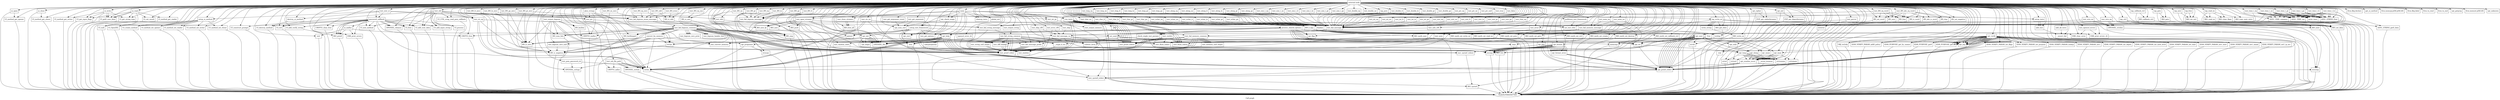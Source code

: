 digraph "Call graph" {
	label="Call graph";

	Node0x55fb8299e4d0 [shape=record,label="{external node}"];
	Node0x55fb8299e4d0 -> Node0x55fb829da0b0;
	Node0x55fb8299e4d0 -> Node0x55fb82a15970;
	Node0x55fb8299e4d0 -> Node0x55fb82a159d0;
	Node0x55fb8299e4d0 -> Node0x55fb82a159a0;
	Node0x55fb8299e4d0 -> Node0x55fb82a15ca0;
	Node0x55fb8299e4d0 -> Node0x55fb82a15a80;
	Node0x55fb8299e4d0 -> Node0x55fb82a15db0;
	Node0x55fb8299e4d0 -> Node0x55fb82a15af0;
	Node0x55fb8299e4d0 -> Node0x55fb829b22f0;
	Node0x55fb8299e4d0 -> Node0x55fb82a15b60;
	Node0x55fb8299e4d0 -> Node0x55fb829b2400;
	Node0x55fb8299e4d0 -> Node0x55fb82a15bd0;
	Node0x55fb8299e4d0 -> Node0x55fb829b2510;
	Node0x55fb8299e4d0 -> Node0x55fb829b2470;
	Node0x55fb8299e4d0 -> Node0x55fb82a15e20;
	Node0x55fb8299e4d0 -> Node0x55fb82a15ec0;
	Node0x55fb8299e4d0 -> Node0x55fb82a15e50;
	Node0x55fb8299e4d0 -> Node0x55fb829b2320;
	Node0x55fb8299e4d0 -> Node0x55fb829b21e0;
	Node0x55fb8299e4d0 -> Node0x55fb829b2250;
	Node0x55fb8299e4d0 -> Node0x55fb82a15d10;
	Node0x55fb8299e4d0 -> Node0x55fb829b2700;
	Node0x55fb8299e4d0 -> Node0x55fb829b2770;
	Node0x55fb8299e4d0 -> Node0x55fb829b2840;
	Node0x55fb8299e4d0 -> Node0x55fb829b28b0;
	Node0x55fb8299e4d0 -> Node0x55fb829b28e0;
	Node0x55fb8299e4d0 -> Node0x55fb82c5f440;
	Node0x55fb8299e4d0 -> Node0x55fb82c5f3d0;
	Node0x55fb8299e4d0 -> Node0x55fb82c5f4f0;
	Node0x55fb8299e4d0 -> Node0x55fb82c5f560;
	Node0x55fb8299e4d0 -> Node0x55fb82c5f5d0;
	Node0x55fb8299e4d0 -> Node0x55fb82c5f640;
	Node0x55fb8299e4d0 -> Node0x55fb82c5f720;
	Node0x55fb8299e4d0 -> Node0x55fb82c5f790;
	Node0x55fb8299e4d0 -> Node0x55fb82c5f800;
	Node0x55fb8299e4d0 -> Node0x55fb82c5f870;
	Node0x55fb8299e4d0 -> Node0x55fb82c5f8e0;
	Node0x55fb8299e4d0 -> Node0x55fb82c5f950;
	Node0x55fb8299e4d0 -> Node0x55fb82c5fdd0;
	Node0x55fb8299e4d0 -> Node0x55fb82c5ff90;
	Node0x55fb8299e4d0 -> Node0x55fb82c5ffc0;
	Node0x55fb8299e4d0 -> Node0x55fb82c60220;
	Node0x55fb8299e4d0 -> Node0x55fb82c602c0;
	Node0x55fb8299e4d0 -> Node0x55fb82a217b0;
	Node0x55fb8299e4d0 -> Node0x55fb82a21890;
	Node0x55fb8299e4d0 -> Node0x55fb82a21900;
	Node0x55fb8299e4d0 -> Node0x55fb82c60370;
	Node0x55fb8299e4d0 -> Node0x55fb82a21a10;
	Node0x55fb8299e4d0 -> Node0x55fb82a21970;
	Node0x55fb8299e4d0 -> Node0x55fb82a21ab0;
	Node0x55fb8299e4d0 -> Node0x55fb82a21b20;
	Node0x55fb8299e4d0 -> Node0x55fb82a21c50;
	Node0x55fb8299e4d0 -> Node0x55fb82a21cc0;
	Node0x55fb8299e4d0 -> Node0x55fb82a21d30;
	Node0x55fb8299e4d0 -> Node0x55fb82a21e60;
	Node0x55fb8299e4d0 -> Node0x55fb82a21ed0;
	Node0x55fb8299e4d0 -> Node0x55fb82a21f70;
	Node0x55fb8299e4d0 -> Node0x55fb82a21fe0;
	Node0x55fb8299e4d0 -> Node0x55fb82a220b0;
	Node0x55fb8299e4d0 -> Node0x55fb82a22150;
	Node0x55fb8299e4d0 -> Node0x55fb82a221c0;
	Node0x55fb8299e4d0 -> Node0x55fb82a22290;
	Node0x55fb8299e4d0 -> Node0x55fb82c60290;
	Node0x55fb8299e4d0 -> Node0x55fb82a22330;
	Node0x55fb8299e4d0 -> Node0x55fb82a22400;
	Node0x55fb8299e4d0 -> Node0x55fb82a20ec0;
	Node0x55fb8299e4d0 -> Node0x55fb82a20f30;
	Node0x55fb8299e4d0 -> Node0x55fb82a20fa0;
	Node0x55fb8299e4d0 -> Node0x55fb82a20fd0;
	Node0x55fb8299e4d0 -> Node0x55fb82a21390;
	Node0x55fb8299e4d0 -> Node0x55fb82a21620;
	Node0x55fb8299e4d0 -> Node0x55fb82a22470;
	Node0x55fb8299e4d0 -> Node0x55fb82a22510;
	Node0x55fb8299e4d0 -> Node0x55fb82a225b0;
	Node0x55fb8299e4d0 -> Node0x55fb82a22650;
	Node0x55fb8299e4d0 -> Node0x55fb82a22d20;
	Node0x55fb8299e4d0 -> Node0x55fb82a22e00;
	Node0x55fb8299e4d0 -> Node0x55fb82c61460;
	Node0x55fb8299e4d0 -> Node0x55fb82c614d0;
	Node0x55fb8299e4d0 -> Node0x55fb82c61540;
	Node0x55fb8299e4d0 -> Node0x55fb82c617b0;
	Node0x55fb8299e4d0 -> Node0x55fb82c617e0;
	Node0x55fb8299e4d0 -> Node0x55fb82c619d0;
	Node0x55fb8299e4d0 -> Node0x55fb82c61a00;
	Node0x55fb8299e4d0 -> Node0x55fb82c61bc0;
	Node0x55fb8299e4d0 -> Node0x55fb82c61c90;
	Node0x55fb8299e4d0 -> Node0x55fb82c61f60;
	Node0x55fb8299e4d0 -> Node0x55fb82c62070;
	Node0x55fb8299e4d0 -> Node0x55fb82c61ef0;
	Node0x55fb8299e4d0 -> Node0x55fb82c62110;
	Node0x55fb8299e4d0 -> Node0x55fb82a213c0;
	Node0x55fb8299e4d0 -> Node0x55fb82c61570;
	Node0x55fb8299e4d0 -> Node0x55fb82a226f0;
	Node0x55fb8299e4d0 -> Node0x55fb82a21470;
	Node0x55fb8299e4d0 -> Node0x55fb82a21b50;
	Node0x55fb8299e4d0 -> Node0x55fb82c62310;
	Node0x55fb8299e4d0 -> Node0x55fb82a187e0;
	Node0x55fb8299e4d0 -> Node0x55fb82c623b0;
	Node0x55fb8299e4d0 -> Node0x55fb82a18a40;
	Node0x55fb8299e4d0 -> Node0x55fb82c62340;
	Node0x55fb8299e4d0 -> Node0x55fb82a18c30;
	Node0x55fb8299e4d0 -> Node0x55fb82a18510;
	Node0x55fb8299e4d0 -> Node0x55fb82a18cd0;
	Node0x55fb8299e4d0 -> Node0x55fb82a18580;
	Node0x55fb8299e4d0 -> Node0x55fb82a18e30;
	Node0x55fb8299e4d0 -> Node0x55fb82a185f0;
	Node0x55fb8299e4d0 -> Node0x55fb82a18fb0;
	Node0x55fb8299e4d0 -> Node0x55fb82a18660;
	Node0x55fb8299e4d0 -> Node0x55fb82a190c0;
	Node0x55fb8299e4d0 -> Node0x55fb82a186d0;
	Node0x55fb8299e4d0 -> Node0x55fb82a191b0;
	Node0x55fb8299e4d0 -> Node0x55fb82a18740;
	Node0x55fb8299e4d0 -> Node0x55fb82a18850;
	Node0x55fb8299e4d0 -> Node0x55fb82a19250;
	Node0x55fb8299e4d0 -> Node0x55fb82a18880;
	Node0x55fb8299e4d0 -> Node0x55fb82a19050;
	Node0x55fb8299e4d0 -> Node0x55fb82a18d70;
	Node0x55fb8299e4d0 -> Node0x55fb82a18ae0;
	Node0x55fb8299e4d0 -> Node0x55fb82a18a70;
	Node0x55fb8299e4d0 -> Node0x55fb82a18b90;
	Node0x55fb8299e4d0 -> Node0x55fb82a188f0;
	Node0x55fb8299e4d0 -> Node0x55fb82a194c0;
	Node0x55fb8299e4d0 -> Node0x55fb82c61cc0;
	Node0x55fb8299e4d0 -> Node0x55fb82a21250;
	Node0x55fb8299e4d0 -> Node0x55fb82a19590;
	Node0x55fb8299e4d0 -> Node0x55fb82a195c0;
	Node0x55fb8299e4d0 -> Node0x55fb82a216d0;
	Node0x55fb8299e4d0 -> Node0x55fb82a19930;
	Node0x55fb8299e4d0 -> Node0x55fb82a19960;
	Node0x55fb8299e4d0 -> Node0x55fb82a1b9e0;
	Node0x55fb8299e4d0 -> Node0x55fb82a1bae0;
	Node0x55fb8299e4d0 -> Node0x55fb82a1bb80;
	Node0x55fb8299e4d0 -> Node0x55fb82a1bd00;
	Node0x55fb8299e4d0 -> Node0x55fb82a1bd30;
	Node0x55fb8299e4d0 -> Node0x55fb82a1bea0;
	Node0x55fb8299e4d0 -> Node0x55fb82a1bed0;
	Node0x55fb8299e4d0 -> Node0x55fb82a1bf40;
	Node0x55fb8299e4d0 -> Node0x55fb82a1c110;
	Node0x55fb8299e4d0 -> Node0x55fb82a1c1b0;
	Node0x55fb8299e4d0 -> Node0x55fb82a1c250;
	Node0x55fb8299e4d0 -> Node0x55fb82a217e0;
	Node0x55fb8299e4d0 -> Node0x55fb82a1c320;
	Node0x55fb8299e4d0 -> Node0x55fb82a1c3c0;
	Node0x55fb8299e4d0 -> Node0x55fb82a1c460;
	Node0x55fb8299e4d0 -> Node0x55fb82c60410;
	Node0x55fb8299e4d0 -> Node0x55fb82c604b0;
	Node0x55fb8299e4d0 -> Node0x55fb82c60550;
	Node0x55fb8299e4d0 -> Node0x55fb82c605f0;
	Node0x55fb8299e4d0 -> Node0x55fb82c60690;
	Node0x55fb8299e4d0 -> Node0x55fb82c60730;
	Node0x55fb8299e4d0 -> Node0x55fb82c607d0;
	Node0x55fb8299e4d0 -> Node0x55fb82c60870;
	Node0x55fb8299e4d0 -> Node0x55fb82c60910;
	Node0x55fb8299e4d0 -> Node0x55fb82c609b0;
	Node0x55fb8299e4d0 -> Node0x55fb82c60a50;
	Node0x55fb8299e4d0 -> Node0x55fb82c60af0;
	Node0x55fb8299e4d0 -> Node0x55fb82c60b90;
	Node0x55fb8299e4d0 -> Node0x55fb82c60c30;
	Node0x55fb8299e4d0 -> Node0x55fb82c60cd0;
	Node0x55fb8299e4d0 -> Node0x55fb82c60d70;
	Node0x55fb8299e4d0 -> Node0x55fb82c60e10;
	Node0x55fb8299e4d0 -> Node0x55fb82c60eb0;
	Node0x55fb8299e4d0 -> Node0x55fb82c60f50;
	Node0x55fb8299e4d0 -> Node0x55fb82c60ff0;
	Node0x55fb8299e4d0 -> Node0x55fb82c61090;
	Node0x55fb8299e4d0 -> Node0x55fb82c61130;
	Node0x55fb8299e4d0 -> Node0x55fb82c611d0;
	Node0x55fb8299e4d0 -> Node0x55fb82c61270;
	Node0x55fb8299e4d0 -> Node0x55fb82c61310;
	Node0x55fb8299e4d0 -> Node0x55fb82c613b0;
	Node0x55fb8299e4d0 -> Node0x55fb829ccc10;
	Node0x55fb8299e4d0 -> Node0x55fb829cccb0;
	Node0x55fb8299e4d0 -> Node0x55fb829ccd50;
	Node0x55fb8299e4d0 -> Node0x55fb829ccdf0;
	Node0x55fb8299e4d0 -> Node0x55fb829cce90;
	Node0x55fb8299e4d0 -> Node0x55fb829ccf30;
	Node0x55fb8299e4d0 -> Node0x55fb829ccfd0;
	Node0x55fb8299e4d0 -> Node0x55fb829cd070;
	Node0x55fb8299e4d0 -> Node0x55fb829cd110;
	Node0x55fb8299e4d0 -> Node0x55fb829cd1b0;
	Node0x55fb8299e4d0 -> Node0x55fb829cd250;
	Node0x55fb8299e4d0 -> Node0x55fb829cd2f0;
	Node0x55fb8299e4d0 -> Node0x55fb829cd390;
	Node0x55fb8299e4d0 -> Node0x55fb829cd430;
	Node0x55fb8299e4d0 -> Node0x55fb829cd4d0;
	Node0x55fb8299e4d0 -> Node0x55fb829cd570;
	Node0x55fb8299e4d0 -> Node0x55fb829cd610;
	Node0x55fb8299e4d0 -> Node0x55fb82a216a0;
	Node0x55fb8299e4d0 -> Node0x55fb829cd6e0;
	Node0x55fb8299e4d0 -> Node0x55fb829cd780;
	Node0x55fb8299e4d0 -> Node0x55fb82a21740;
	Node0x55fb8299e4d0 -> Node0x55fb829cd970;
	Node0x55fb8299e4d0 -> Node0x55fb829cd9a0;
	Node0x55fb8299e4d0 -> Node0x55fb829cdae0;
	Node0x55fb8299e4d0 -> Node0x55fb829cdb80;
	Node0x55fb8299e4d0 -> Node0x55fb829cdcb0;
	Node0x55fb8299e4d0 -> Node0x55fb829cdce0;
	Node0x55fb8299e4d0 -> Node0x55fb829cde20;
	Node0x55fb8299e4d0 -> Node0x55fb829cdf30;
	Node0x55fb8299e4d0 -> Node0x55fb829cdf60;
	Node0x55fb8299e4d0 -> Node0x55fb829ce060;
	Node0x55fb8299e4d0 -> Node0x55fb829ce1c0;
	Node0x55fb8299e4d0 -> Node0x55fb829ce230;
	Node0x55fb8299e4d0 -> Node0x55fb829ce390;
	Node0x55fb8299e4d0 -> Node0x55fb829ce3c0;
	Node0x55fb8299e4d0 -> Node0x55fb829ce480;
	Node0x55fb8299e4d0 -> Node0x55fb829ce540;
	Node0x55fb8299e4d0 -> Node0x55fb829ce640;
	Node0x55fb8299e4d0 -> Node0x55fb829ce7c0;
	Node0x55fb8299e4d0 -> Node0x55fb829ce7f0;
	Node0x55fb8299e4d0 -> Node0x55fb829ce860;
	Node0x55fb8299e4d0 -> Node0x55fb829ce9b0;
	Node0x55fb8299e4d0 -> Node0x55fb829cea20;
	Node0x55fb8299e4d0 -> Node0x55fb829ceb70;
	Node0x55fb8299e4d0 -> Node0x55fb829cebe0;
	Node0x55fb8299e4d0 -> Node0x55fb829ced70;
	Node0x55fb8299e4d0 -> Node0x55fb829cee10;
	Node0x55fb8299e4d0 -> Node0x55fb829cee80;
	Node0x55fb8299e4d0 -> Node0x55fb829cef70;
	Node0x55fb8299e4d0 -> Node0x55fb829cefa0;
	Node0x55fb8299e4d0 -> Node0x55fb829cf0a0;
	Node0x55fb8299e4d0 -> Node0x55fb829cf140;
	Node0x55fb8299e4d0 -> Node0x55fb829cf0d0;
	Node0x55fb8299e4d0 -> Node0x55fb829cf2d0;
	Node0x55fb8299e4d0 -> Node0x55fb829cf510;
	Node0x55fb8299e4d0 -> Node0x55fb829cf580;
	Node0x55fb8299e4d0 -> Node0x55fb829cf5b0;
	Node0x55fb8299e4d0 -> Node0x55fb829cf660;
	Node0x55fb8299e4d0 -> Node0x55fb829cf870;
	Node0x55fb8299e4d0 -> Node0x55fb829cf8e0;
	Node0x55fb8299e4d0 -> Node0x55fb829cf910;
	Node0x55fb8299e4d0 -> Node0x55fb829cfb40;
	Node0x55fb8299e4d0 -> Node0x55fb829cfc10;
	Node0x55fb8299e4d0 -> Node0x55fb829cfd10;
	Node0x55fb8299e4d0 -> Node0x55fb829cfd40;
	Node0x55fb8299e4d0 -> Node0x55fb829cfec0;
	Node0x55fb8299e4d0 -> Node0x55fb829d0040;
	Node0x55fb8299e4d0 -> Node0x55fb829d01c0;
	Node0x55fb8299e4d0 -> Node0x55fb829d0340;
	Node0x55fb8299e4d0 -> Node0x55fb829d0530;
	Node0x55fb8299e4d0 -> Node0x55fb829d05a0;
	Node0x55fb8299e4d0 -> Node0x55fb82a212c0;
	Node0x55fb8299e4d0 -> Node0x55fb82a22a50;
	Node0x55fb8299e4d0 -> Node0x55fb829d05d0;
	Node0x55fb8299e4d0 -> Node0x55fb829d07a0;
	Node0x55fb8299e4d0 -> Node0x55fb829d0810;
	Node0x55fb8299e4d0 -> Node0x55fb829d0d60;
	Node0x55fb8299e4d0 -> Node0x55fb829d0e00;
	Node0x55fb8299e4d0 -> Node0x55fb829d0e70;
	Node0x55fb8299e4d0 -> Node0x55fb829d0f60;
	Node0x55fb8299e4d0 -> Node0x55fb82a22c80;
	Node0x55fb8299e4d0 -> Node0x55fb829d0f90;
	Node0x55fb8299e4d0 -> Node0x55fb829d1050;
	Node0x55fb8299e4d0 -> Node0x55fb829d1240;
	Node0x55fb8299e4d0 -> Node0x55fb829d12f0;
	Node0x55fb8299e4d0 -> Node0x55fb829d1320;
	Node0x55fb8299e4d0 -> Node0x55fb829d15a0;
	Node0x55fb8299e4d0 -> Node0x55fb82a199d0;
	Node0x55fb8299e4d0 -> Node0x55fb82a19bc0;
	Node0x55fb8299e4d0 -> Node0x55fb82a19bf0;
	Node0x55fb8299e4d0 -> Node0x55fb82a19de0;
	Node0x55fb8299e4d0 -> Node0x55fb82a22c10;
	Node0x55fb8299e4d0 -> Node0x55fb82a19e10;
	Node0x55fb8299e4d0 -> Node0x55fb82a19fd0;
	Node0x55fb8299e4d0 -> Node0x55fb82a1a040;
	Node0x55fb8299e4d0 -> Node0x55fb82a1a0b0;
	Node0x55fb8299e4d0 -> Node0x55fb82a1a120;
	Node0x55fb8299e4d0 -> Node0x55fb82a1a190;
	Node0x55fb8299e4d0 -> Node0x55fb82a1a610;
	Node0x55fb8299e4d0 -> Node0x55fb82a1a680;
	Node0x55fb8299e4d0 -> Node0x55fb82a1a6f0;
	Node0x55fb8299e4d0 -> Node0x55fb82a1a760;
	Node0x55fb8299e4d0 -> Node0x55fb82a1a7d0;
	Node0x55fb8299e4d0 -> Node0x55fb82a1b050;
	Node0x55fb8299e4d0 -> Node0x55fb82a1b0c0;
	Node0x55fb8299e4d0 -> Node0x55fb82a1b130;
	Node0x55fb8299e4d0 -> Node0x55fb82a1b1a0;
	Node0x55fb8299e4d0 -> Node0x55fb82a22af0;
	Node0x55fb8299e4d0 -> Node0x55fb82a1b510;
	Node0x55fb8299e4d0 -> Node0x55fb82a1b4a0;
	Node0x55fb8299e4d0 -> Node0x55fb82a1b5f0;
	Node0x55fb8299e4d0 -> Node0x55fb82a22ba0;
	Node0x55fb8299e4d0 -> Node0x55fb82a1b6c0;
	Node0x55fb8299e4d0 -> Node0x55fb82c620e0;
	Node0x55fb8299e4d0 -> Node0x55fb82c61fd0;
	Node0x55fb8299e4d0 -> Node0x55fb82a22a80;
	Node0x55fb8299e4d0 -> Node0x55fb82a1b720;
	Node0x55fb8299e4d0 -> Node0x55fb829cd7e0;
	Node0x55fb8299e4d0 -> Node0x55fb829d1610;
	Node0x55fb8299e4d0 -> Node0x55fb829d1b10;
	Node0x55fb8299e4d0 -> Node0x55fb829ce100;
	Node0x55fb8299e4d0 -> Node0x55fb829d1ca0;
	Node0x55fb8299e4d0 -> Node0x55fb829d1e10;
	Node0x55fb8299e4d0 -> Node0x55fb829ce2d0;
	Node0x55fb8299e4d0 -> Node0x55fb829d24b0;
	Node0x55fb8299e4d0 -> Node0x55fb829d2520;
	Node0x55fb8299e4d0 -> Node0x55fb829cdec0;
	Node0x55fb8299e4d0 -> Node0x55fb829d2790;
	Node0x55fb8299e4d0 -> Node0x55fb82c61d30;
	Node0x55fb82a15970 [shape=record,label="{UI_null}"];
	Node0x55fb82a15970 -> Node0x55fb829d7500;
	Node0x55fb829da0b0 [shape=record,label="{setup_ui_method}"];
	Node0x55fb829da0b0 -> Node0x55fb82a15970;
	Node0x55fb829da0b0 -> Node0x55fb82a159d0;
	Node0x55fb829da0b0 -> Node0x55fb82a159a0;
	Node0x55fb829da0b0 -> Node0x55fb82a15a80;
	Node0x55fb829da0b0 -> Node0x55fb82a15af0;
	Node0x55fb829da0b0 -> Node0x55fb82a15b60;
	Node0x55fb829da0b0 -> Node0x55fb82a15bd0;
	Node0x55fb82a159d0 [shape=record,label="{UI_OpenSSL}"];
	Node0x55fb82a159d0 -> Node0x55fb829d7500;
	Node0x55fb82a159a0 [shape=record,label="{UI_create_method}"];
	Node0x55fb82a159a0 -> Node0x55fb829d7500;
	Node0x55fb829b2320 [shape=record,label="{UI_method_get_writer}"];
	Node0x55fb829b2320 -> Node0x55fb829d7500;
	Node0x55fb829b21e0 [shape=record,label="{UI_set_result}"];
	Node0x55fb829b21e0 -> Node0x55fb829d7500;
	Node0x55fb829b2250 [shape=record,label="{UI_method_get_reader}"];
	Node0x55fb829b2250 -> Node0x55fb829d7500;
	Node0x55fb82a15d10 [shape=record,label="{UI_method_get_opener}"];
	Node0x55fb82a15d10 -> Node0x55fb829d7500;
	Node0x55fb829b2700 [shape=record,label="{destroy_ui_method}"];
	Node0x55fb829b2700 -> Node0x55fb829b2770;
	Node0x55fb829b2770 [shape=record,label="{UI_destroy_method}"];
	Node0x55fb829b2770 -> Node0x55fb829d7500;
	Node0x55fb829b2840 [shape=record,label="{get_ui_method}"];
	Node0x55fb829b28b0 [shape=record,label="{password_callback}"];
	Node0x55fb829b28b0 -> Node0x55fb829b28e0;
	Node0x55fb829b28b0 -> Node0x55fb82c5f440;
	Node0x55fb829b28b0 -> Node0x55fb82c5f3d0;
	Node0x55fb829b28b0 -> Node0x55fb82c5f4f0;
	Node0x55fb829b28b0 -> Node0x55fb82c5f560;
	Node0x55fb829b28b0 -> Node0x55fb82c5f5d0;
	Node0x55fb829b28b0 -> Node0x55fb82c5f640;
	Node0x55fb829b28b0 -> Node0x55fb82c5f6b0;
	Node0x55fb829b28b0 -> Node0x55fb82c5f720;
	Node0x55fb829b28b0 -> Node0x55fb82c5f790;
	Node0x55fb829b28b0 -> Node0x55fb82c5f560;
	Node0x55fb829b28b0 -> Node0x55fb82c5f800;
	Node0x55fb829b28b0 -> Node0x55fb82c5f870;
	Node0x55fb829b28b0 -> Node0x55fb82c5f3d0;
	Node0x55fb829b28b0 -> Node0x55fb82c5f8e0;
	Node0x55fb829b28b0 -> Node0x55fb82c5f950;
	Node0x55fb829b28b0 -> Node0x55fb82c5f3d0;
	Node0x55fb829b28b0 -> Node0x55fb82c5f950;
	Node0x55fb829b28b0 -> Node0x55fb82c5f4f0;
	Node0x55fb829b28b0 -> Node0x55fb82c5fdd0;
	Node0x55fb82a194c0 [shape=record,label="{BIO_write_ex}"];
	Node0x55fb82a194c0 -> Node0x55fb829d7500;
	Node0x55fb82c61cc0 [shape=record,label="{cleanup_tests}"];
	Node0x55fb82a21250 [shape=record,label="{test_get_options}"];
	Node0x55fb82a19590 [shape=record,label="{test_fail_message_prefix}"];
	Node0x55fb82a19590 -> Node0x55fb82c61570;
	Node0x55fb82a19590 -> Node0x55fb82c61570;
	Node0x55fb82a19590 -> Node0x55fb82c61570;
	Node0x55fb82a19590 -> Node0x55fb82c61570;
	Node0x55fb82a19590 -> Node0x55fb82c61570;
	Node0x55fb82a19590 -> Node0x55fb82c61570;
	Node0x55fb82a195c0 [shape=record,label="{test_info_c90}"];
	Node0x55fb82a195c0 -> Node0x55fb82a19860;
	Node0x55fb82a19860 [shape=record,label="{test_fail_message_va}"];
	Node0x55fb82a19860 -> Node0x55fb82a19590;
	Node0x55fb82a19860 -> Node0x55fb82a220b0;
	Node0x55fb82a19860 -> Node0x55fb82c61570;
	Node0x55fb82a19860 -> Node0x55fb82a22290;
	Node0x55fb82a216d0 [shape=record,label="{test_info}"];
	Node0x55fb82a216d0 -> Node0x55fb82a19860;
	Node0x55fb82a19930 [shape=record,label="{test_error_c90}"];
	Node0x55fb82a19930 -> Node0x55fb82a19860;
	Node0x55fb82a19930 -> Node0x55fb82c61570;
	Node0x55fb82a19960 [shape=record,label="{test_error}"];
	Node0x55fb82a19960 -> Node0x55fb82a19860;
	Node0x55fb82a19960 -> Node0x55fb82c61570;
	Node0x55fb82a1b9e0 [shape=record,label="{test_perror}"];
	Node0x55fb82a1b9e0 -> Node0x55fb82a1bae0;
	Node0x55fb82a1b9e0 -> Node0x55fb82a1bb80;
	Node0x55fb82a1b9e0 -> Node0x55fb82a19960;
	Node0x55fb82a1bae0 [shape=record,label="{__errno_location}"];
	Node0x55fb82a1bae0 -> Node0x55fb829d7500;
	Node0x55fb82a1bb80 [shape=record,label="{strerror}"];
	Node0x55fb82a1bb80 -> Node0x55fb829d7500;
	Node0x55fb82a1bd00 [shape=record,label="{test_note}"];
	Node0x55fb82a1bd00 -> Node0x55fb82a220b0;
	Node0x55fb82a1bd00 -> Node0x55fb82c61570;
	Node0x55fb82a1bd00 -> Node0x55fb82a22290;
	Node0x55fb82a1bd30 [shape=record,label="{test_skip}"];
	Node0x55fb82a1bd30 -> Node0x55fb82a19860;
	Node0x55fb82a1bea0 [shape=record,label="{test_skip_c90}"];
	Node0x55fb82a1bea0 -> Node0x55fb82a19860;
	Node0x55fb82a1bea0 -> Node0x55fb82c61570;
	Node0x55fb82a1bed0 [shape=record,label="{test_openssl_errors}"];
	Node0x55fb82a1bed0 -> Node0x55fb82a22e00;
	Node0x55fb82a1bed0 -> Node0x55fb82a22d20;
	Node0x55fb82a1bf40 [shape=record,label="{test_int_eq}"];
	Node0x55fb82a1bf40 -> Node0x55fb82a1c040;
	Node0x55fb82a1c040 [shape=record,label="{test_fail_message}"];
	Node0x55fb82a1c040 -> Node0x55fb82a19860;
	Node0x55fb82a1c110 [shape=record,label="{test_int_ne}"];
	Node0x55fb82a1c110 -> Node0x55fb82a1c040;
	Node0x55fb82a1c1b0 [shape=record,label="{test_int_lt}"];
	Node0x55fb82a1c1b0 -> Node0x55fb82a1c040;
	Node0x55fb82a1c250 [shape=record,label="{test_int_le}"];
	Node0x55fb82a1c250 -> Node0x55fb82a1c040;
	Node0x55fb82a217e0 [shape=record,label="{test_int_gt}"];
	Node0x55fb82a217e0 -> Node0x55fb82a1c040;
	Node0x55fb82a1c320 [shape=record,label="{test_int_ge}"];
	Node0x55fb82a1c320 -> Node0x55fb82a1c040;
	Node0x55fb82a1c3c0 [shape=record,label="{test_uint_eq}"];
	Node0x55fb82a1c3c0 -> Node0x55fb82a1c040;
	Node0x55fb82a1c460 [shape=record,label="{test_uint_ne}"];
	Node0x55fb82a1c460 -> Node0x55fb82a1c040;
	Node0x55fb829d0e00 [shape=record,label="{opt_md}"];
	Node0x55fb829d0e00 -> Node0x55fb829d0e70;
	Node0x55fb829d0e00 -> Node0x55fb82c62110;
	Node0x55fb829d0e70 [shape=record,label="{EVP_get_digestbyname}"];
	Node0x55fb829d0e70 -> Node0x55fb829d7500;
	Node0x55fb829d0f60 [shape=record,label="{opt_pair}"];
	Node0x55fb829d0f60 -> Node0x55fb82c61540;
	Node0x55fb829d0f60 -> Node0x55fb82c62110;
	Node0x55fb829d0f60 -> Node0x55fb82c62110;
	Node0x55fb82a22c80 [shape=record,label="{opt_int}"];
	Node0x55fb82a22c80 -> Node0x55fb829d0f90;
	Node0x55fb82a22c80 -> Node0x55fb82c62110;
	Node0x55fb829d0f90 [shape=record,label="{opt_long}"];
	Node0x55fb829d0f90 -> Node0x55fb82a1bae0;
	Node0x55fb829d0f90 -> Node0x55fb82a1bae0;
	Node0x55fb829d0f90 -> Node0x55fb829d1050;
	Node0x55fb829d0f90 -> Node0x55fb82a1bae0;
	Node0x55fb829d0f90 -> Node0x55fb82a1bae0;
	Node0x55fb829d0f90 -> Node0x55fb829d11e0;
	Node0x55fb829d0f90 -> Node0x55fb82a1bae0;
	Node0x55fb829d0f90 -> Node0x55fb82a1bae0;
	Node0x55fb829d1050 [shape=record,label="{strtol}"];
	Node0x55fb829d1050 -> Node0x55fb829d7500;
	Node0x55fb829d11e0 [shape=record,label="{opt_number_error}"];
	Node0x55fb829d11e0 -> Node0x55fb82c5f870;
	Node0x55fb829d11e0 -> Node0x55fb829cdae0;
	Node0x55fb829d11e0 -> Node0x55fb82c62110;
	Node0x55fb829d11e0 -> Node0x55fb82c62110;
	Node0x55fb829d1240 [shape=record,label="{llvm.memset.p0i8.i64}"];
	Node0x55fb829d12f0 [shape=record,label="{opt_imax}"];
	Node0x55fb829d12f0 -> Node0x55fb82a1bae0;
	Node0x55fb829d12f0 -> Node0x55fb82a1bae0;
	Node0x55fb829d12f0 -> Node0x55fb829d1320;
	Node0x55fb829d12f0 -> Node0x55fb82a1bae0;
	Node0x55fb829d12f0 -> Node0x55fb82a1bae0;
	Node0x55fb829d12f0 -> Node0x55fb829d11e0;
	Node0x55fb829d12f0 -> Node0x55fb82a1bae0;
	Node0x55fb829d12f0 -> Node0x55fb82a1bae0;
	Node0x55fb829d1320 [shape=record,label="{strtoimax}"];
	Node0x55fb829d1320 -> Node0x55fb829d7500;
	Node0x55fb829d15a0 [shape=record,label="{opt_umax}"];
	Node0x55fb829d15a0 -> Node0x55fb82a1bae0;
	Node0x55fb829d15a0 -> Node0x55fb82a1bae0;
	Node0x55fb829d15a0 -> Node0x55fb82a199d0;
	Node0x55fb829d15a0 -> Node0x55fb82a1bae0;
	Node0x55fb829d15a0 -> Node0x55fb82a1bae0;
	Node0x55fb829d15a0 -> Node0x55fb829d11e0;
	Node0x55fb829d15a0 -> Node0x55fb82a1bae0;
	Node0x55fb829d15a0 -> Node0x55fb82a1bae0;
	Node0x55fb82a199d0 [shape=record,label="{strtoumax}"];
	Node0x55fb82a199d0 -> Node0x55fb829d7500;
	Node0x55fb82a19bc0 [shape=record,label="{opt_ulong}"];
	Node0x55fb82a19bc0 -> Node0x55fb82a1bae0;
	Node0x55fb82a19bc0 -> Node0x55fb82a1bae0;
	Node0x55fb82a19bc0 -> Node0x55fb82a19bf0;
	Node0x55fb82a19bc0 -> Node0x55fb82a1bae0;
	Node0x55fb82a19bc0 -> Node0x55fb82a1bae0;
	Node0x55fb82a19bc0 -> Node0x55fb829d11e0;
	Node0x55fb82a19bc0 -> Node0x55fb82a1bae0;
	Node0x55fb82a19bc0 -> Node0x55fb82a1bae0;
	Node0x55fb82a19bf0 [shape=record,label="{strtoul}"];
	Node0x55fb82a19bf0 -> Node0x55fb829d7500;
	Node0x55fb82a19de0 [shape=record,label="{opt_verify}"];
	Node0x55fb82a19de0 -> Node0x55fb82a21d30;
	Node0x55fb82a19de0 -> Node0x55fb82a21d30;
	Node0x55fb82a19de0 -> Node0x55fb82a21d30;
	Node0x55fb82a19de0 -> Node0x55fb82a22c10;
	Node0x55fb82a19de0 -> Node0x55fb82a19e10;
	Node0x55fb82a19de0 -> Node0x55fb82a22c10;
	Node0x55fb82a19de0 -> Node0x55fb82c62110;
	Node0x55fb82a19de0 -> Node0x55fb82a19fd0;
	Node0x55fb82a19de0 -> Node0x55fb82a22c10;
	Node0x55fb82a19de0 -> Node0x55fb82a1a040;
	Node0x55fb82a19de0 -> Node0x55fb82a22c10;
	Node0x55fb82a19de0 -> Node0x55fb82c62110;
	Node0x55fb82a19de0 -> Node0x55fb82a1a0b0;
	Node0x55fb82a19de0 -> Node0x55fb82a1a120;
	Node0x55fb82a19de0 -> Node0x55fb82a1a190;
	Node0x55fb82a19de0 -> Node0x55fb82a22c10;
	Node0x55fb82a19de0 -> Node0x55fb82c62110;
	Node0x55fb82a19de0 -> Node0x55fb82a22c10;
	Node0x55fb82a19de0 -> Node0x55fb82a1a610;
	Node0x55fb82a19de0 -> Node0x55fb82a22c10;
	Node0x55fb82a19de0 -> Node0x55fb82c62110;
	Node0x55fb82a19de0 -> Node0x55fb82a1a680;
	Node0x55fb82a19de0 -> Node0x55fb82a22c10;
	Node0x55fb82a19de0 -> Node0x55fb82a20fd0;
	Node0x55fb82a19de0 -> Node0x55fb82a1a6f0;
	Node0x55fb82a19de0 -> Node0x55fb82a22c10;
	Node0x55fb82a19de0 -> Node0x55fb82a20fd0;
	Node0x55fb82a19de0 -> Node0x55fb82a1a760;
	Node0x55fb82a19de0 -> Node0x55fb82a22c10;
	Node0x55fb82a19de0 -> Node0x55fb829d12f0;
	Node0x55fb82a19de0 -> Node0x55fb82a22c10;
	Node0x55fb82a19de0 -> Node0x55fb82c62110;
	Node0x55fb82a19de0 -> Node0x55fb82a1a7d0;
	Node0x55fb82a19de0 -> Node0x55fb82a22c10;
	Node0x55fb82a19de0 -> Node0x55fb82a1b050;
	Node0x55fb82a19de0 -> Node0x55fb82a22c10;
	Node0x55fb82a19de0 -> Node0x55fb82a1b0c0;
	Node0x55fb82a19de0 -> Node0x55fb82a22c10;
	Node0x55fb82a19de0 -> Node0x55fb82a1b130;
	Node0x55fb82a19de0 -> Node0x55fb82a1b1a0;
	Node0x55fb82a19de0 -> Node0x55fb82a1b1a0;
	Node0x55fb82a19de0 -> Node0x55fb82a1b1a0;
	Node0x55fb82a19de0 -> Node0x55fb82a1b1a0;
	Node0x55fb82a19de0 -> Node0x55fb82a1b1a0;
	Node0x55fb82a19de0 -> Node0x55fb82a1b1a0;
	Node0x55fb82a19de0 -> Node0x55fb82a1b1a0;
	Node0x55fb82a19de0 -> Node0x55fb82a1b1a0;
	Node0x55fb82a19de0 -> Node0x55fb82a1b1a0;
	Node0x55fb82a19de0 -> Node0x55fb82a1b1a0;
	Node0x55fb82a19de0 -> Node0x55fb82a1b1a0;
	Node0x55fb82a19de0 -> Node0x55fb82a1b1a0;
	Node0x55fb82a19de0 -> Node0x55fb82a1b1a0;
	Node0x55fb82a19de0 -> Node0x55fb82a1b1a0;
	Node0x55fb82a19de0 -> Node0x55fb82a1b1a0;
	Node0x55fb82a19de0 -> Node0x55fb82a1b1a0;
	Node0x55fb82a19de0 -> Node0x55fb82a1b1a0;
	Node0x55fb82a19de0 -> Node0x55fb82a1b1a0;
	Node0x55fb82a19de0 -> Node0x55fb82a1b1a0;
	Node0x55fb82a19de0 -> Node0x55fb82a1b1a0;
	Node0x55fb82a22c10 [shape=record,label="{opt_arg}"];
	Node0x55fb82a19e10 [shape=record,label="{OBJ_txt2obj}"];
	Node0x55fb82a19e10 -> Node0x55fb829d7500;
	Node0x55fb82a15ca0 [shape=record,label="{ui_open}"];
	Node0x55fb82a15ca0 -> Node0x55fb82a15d10;
	Node0x55fb82a15ca0 -> Node0x55fb829d7500;
	Node0x55fb82a15a80 [shape=record,label="{UI_method_set_opener}"];
	Node0x55fb82a15a80 -> Node0x55fb829d7500;
	Node0x55fb82a15db0 [shape=record,label="{ui_read}"];
	Node0x55fb82a15db0 -> Node0x55fb82a15e20;
	Node0x55fb82a15db0 -> Node0x55fb82a15ec0;
	Node0x55fb82a15db0 -> Node0x55fb82a15e50;
	Node0x55fb82a15db0 -> Node0x55fb82a15ec0;
	Node0x55fb82a15db0 -> Node0x55fb829b21e0;
	Node0x55fb82a15db0 -> Node0x55fb829b2250;
	Node0x55fb82a15db0 -> Node0x55fb829d7500;
	Node0x55fb82a15af0 [shape=record,label="{UI_method_set_reader}"];
	Node0x55fb82a15af0 -> Node0x55fb829d7500;
	Node0x55fb829b22f0 [shape=record,label="{ui_write}"];
	Node0x55fb829b22f0 -> Node0x55fb82a15e20;
	Node0x55fb829b22f0 -> Node0x55fb82a15ec0;
	Node0x55fb829b22f0 -> Node0x55fb82a15e50;
	Node0x55fb829b22f0 -> Node0x55fb82a15ec0;
	Node0x55fb829b22f0 -> Node0x55fb829b2320;
	Node0x55fb829b22f0 -> Node0x55fb829d7500;
	Node0x55fb82a15b60 [shape=record,label="{UI_method_set_writer}"];
	Node0x55fb82a15b60 -> Node0x55fb829d7500;
	Node0x55fb829b2400 [shape=record,label="{ui_close}"];
	Node0x55fb829b2400 -> Node0x55fb829b2470;
	Node0x55fb829b2400 -> Node0x55fb829d7500;
	Node0x55fb82a15bd0 [shape=record,label="{UI_method_set_closer}"];
	Node0x55fb82a15bd0 -> Node0x55fb829d7500;
	Node0x55fb829b2510 [shape=record,label="{llvm.dbg.declare}"];
	Node0x55fb829b2470 [shape=record,label="{UI_method_get_closer}"];
	Node0x55fb829b2470 -> Node0x55fb829d7500;
	Node0x55fb82a15e20 [shape=record,label="{UI_get_input_flags}"];
	Node0x55fb82a15e20 -> Node0x55fb829d7500;
	Node0x55fb82a15ec0 [shape=record,label="{UI_get0_user_data}"];
	Node0x55fb82a15ec0 -> Node0x55fb829d7500;
	Node0x55fb82a15e50 [shape=record,label="{UI_get_string_type}"];
	Node0x55fb82a15e50 -> Node0x55fb829d7500;
	Node0x55fb82a185f0 [shape=record,label="{BIO_meth_set_ctrl}"];
	Node0x55fb82a185f0 -> Node0x55fb829d7500;
	Node0x55fb82a18fb0 [shape=record,label="{tap_new}"];
	Node0x55fb82a18fb0 -> Node0x55fb82a18880;
	Node0x55fb82a18fb0 -> Node0x55fb82a19050;
	Node0x55fb82a18660 [shape=record,label="{BIO_meth_set_create}"];
	Node0x55fb82a18660 -> Node0x55fb829d7500;
	Node0x55fb82a190c0 [shape=record,label="{tap_free}"];
	Node0x55fb82a190c0 -> Node0x55fb82a18880;
	Node0x55fb82a190c0 -> Node0x55fb82a19050;
	Node0x55fb82a186d0 [shape=record,label="{BIO_meth_set_destroy}"];
	Node0x55fb82a186d0 -> Node0x55fb829d7500;
	Node0x55fb82a191b0 [shape=record,label="{tap_callback_ctrl}"];
	Node0x55fb82a191b0 -> Node0x55fb82a18850;
	Node0x55fb82a191b0 -> Node0x55fb82a19250;
	Node0x55fb82a18740 [shape=record,label="{BIO_meth_set_callback_ctrl}"];
	Node0x55fb82a18740 -> Node0x55fb829d7500;
	Node0x55fb82a18850 [shape=record,label="{BIO_next}"];
	Node0x55fb82a18850 -> Node0x55fb829d7500;
	Node0x55fb82a19250 [shape=record,label="{BIO_callback_ctrl}"];
	Node0x55fb82a19250 -> Node0x55fb829d7500;
	Node0x55fb82a18880 [shape=record,label="{BIO_set_data}"];
	Node0x55fb82a18880 -> Node0x55fb829d7500;
	Node0x55fb82a19050 [shape=record,label="{BIO_set_init}"];
	Node0x55fb82a19050 -> Node0x55fb829d7500;
	Node0x55fb82a18d70 [shape=record,label="{BIO_gets}"];
	Node0x55fb82a18d70 -> Node0x55fb829d7500;
	Node0x55fb82a18ae0 [shape=record,label="{BIO_read_ex}"];
	Node0x55fb82a18ae0 -> Node0x55fb829d7500;
	Node0x55fb82a18a70 [shape=record,label="{BIO_clear_flags}"];
	Node0x55fb82a18a70 -> Node0x55fb829d7500;
	Node0x55fb82a18b90 [shape=record,label="{BIO_copy_next_retry}"];
	Node0x55fb82a18b90 -> Node0x55fb829d7500;
	Node0x55fb82a188f0 [shape=record,label="{BIO_get_data}"];
	Node0x55fb82a188f0 -> Node0x55fb829d7500;
	Node0x55fb82a189a0 [shape=record,label="{write_string}"];
	Node0x55fb82a189a0 -> Node0x55fb82a194c0;
	Node0x55fb829cf9c0 [shape=record,label="{print_time}"];
	Node0x55fb829cf9c0 -> Node0x55fb829cfc10;
	Node0x55fb829cfb40 [shape=record,label="{ASN1_STRING_free}"];
	Node0x55fb829cfb40 -> Node0x55fb829d7500;
	Node0x55fb829cfc10 [shape=record,label="{ASN1_STRING_get0_data}"];
	Node0x55fb829cfc10 -> Node0x55fb829d7500;
	Node0x55fb829cfd10 [shape=record,label="{test_time_t_ne}"];
	Node0x55fb829cfd10 -> Node0x55fb829cf8e0;
	Node0x55fb829cfd10 -> Node0x55fb829cf8e0;
	Node0x55fb829cfd10 -> Node0x55fb829cf910;
	Node0x55fb829cfd10 -> Node0x55fb829cf9c0;
	Node0x55fb829cfd10 -> Node0x55fb829cf9c0;
	Node0x55fb829cfd10 -> Node0x55fb82a1c040;
	Node0x55fb829cfd10 -> Node0x55fb829cfb40;
	Node0x55fb829cfd10 -> Node0x55fb829cfb40;
	Node0x55fb829cfd40 [shape=record,label="{test_time_t_gt}"];
	Node0x55fb829cfd40 -> Node0x55fb829cf8e0;
	Node0x55fb829cfd40 -> Node0x55fb829cf8e0;
	Node0x55fb829cfd40 -> Node0x55fb829cf910;
	Node0x55fb829cfd40 -> Node0x55fb829cf9c0;
	Node0x55fb829cfd40 -> Node0x55fb829cf9c0;
	Node0x55fb829cfd40 -> Node0x55fb82a1c040;
	Node0x55fb829cfd40 -> Node0x55fb829cfb40;
	Node0x55fb829cfd40 -> Node0x55fb829cfb40;
	Node0x55fb829cfec0 [shape=record,label="{test_time_t_ge}"];
	Node0x55fb829cfec0 -> Node0x55fb829cf8e0;
	Node0x55fb829cfec0 -> Node0x55fb829cf8e0;
	Node0x55fb829cfec0 -> Node0x55fb829cf910;
	Node0x55fb829cfec0 -> Node0x55fb829cf9c0;
	Node0x55fb829cfec0 -> Node0x55fb829cf9c0;
	Node0x55fb829cfec0 -> Node0x55fb82a1c040;
	Node0x55fb829cfec0 -> Node0x55fb829cfb40;
	Node0x55fb829cfec0 -> Node0x55fb829cfb40;
	Node0x55fb829d0040 [shape=record,label="{test_time_t_lt}"];
	Node0x55fb829d0040 -> Node0x55fb829cf8e0;
	Node0x55fb829d0040 -> Node0x55fb829cf8e0;
	Node0x55fb829d0040 -> Node0x55fb829cf910;
	Node0x55fb829d0040 -> Node0x55fb829cf9c0;
	Node0x55fb829d0040 -> Node0x55fb829cf9c0;
	Node0x55fb829d0040 -> Node0x55fb82a1c040;
	Node0x55fb829d0040 -> Node0x55fb829cfb40;
	Node0x55fb829d0040 -> Node0x55fb829cfb40;
	Node0x55fb829d01c0 [shape=record,label="{test_time_t_le}"];
	Node0x55fb829d01c0 -> Node0x55fb829cf8e0;
	Node0x55fb829d01c0 -> Node0x55fb829cf8e0;
	Node0x55fb829d01c0 -> Node0x55fb829cf910;
	Node0x55fb829d01c0 -> Node0x55fb829cf9c0;
	Node0x55fb829d01c0 -> Node0x55fb829cf9c0;
	Node0x55fb829d01c0 -> Node0x55fb82a1c040;
	Node0x55fb829d01c0 -> Node0x55fb829cfb40;
	Node0x55fb829d01c0 -> Node0x55fb829cfb40;
	Node0x55fb829d0340 [shape=record,label="{opt_progname}"];
	Node0x55fb829d0340 -> Node0x55fb82c5f870;
	Node0x55fb829d0340 -> Node0x55fb829d0530;
	Node0x55fb829d0530 [shape=record,label="{strncpy}"];
	Node0x55fb829d0530 -> Node0x55fb829d7500;
	Node0x55fb829d05a0 [shape=record,label="{opt_getprog}"];
	Node0x55fb82a212c0 [shape=record,label="{opt_init}"];
	Node0x55fb82a212c0 -> Node0x55fb82a22a50;
	Node0x55fb82a212c0 -> Node0x55fb829d0340;
	Node0x55fb82a212c0 -> Node0x55fb82a21d30;
	Node0x55fb82a212c0 -> Node0x55fb82a21d30;
	Node0x55fb82a212c0 -> Node0x55fb82a21d30;
	Node0x55fb82a212c0 -> Node0x55fb82c61540;
	Node0x55fb82a212c0 -> Node0x55fb82a21d30;
	Node0x55fb82a212c0 -> Node0x55fb82a21d30;
	Node0x55fb82a212c0 -> Node0x55fb82a21d30;
	Node0x55fb82a22a50 [shape=record,label="{opt_begin}"];
	Node0x55fb829d05d0 [shape=record,label="{opt_format_error}"];
	Node0x55fb829d05d0 -> Node0x55fb82c62110;
	Node0x55fb829d05d0 -> Node0x55fb82c62110;
	Node0x55fb829d05d0 -> Node0x55fb82c62110;
	Node0x55fb829d07a0 [shape=record,label="{opt_format}"];
	Node0x55fb829d07a0 -> Node0x55fb829d05d0;
	Node0x55fb829d07a0 -> Node0x55fb829d05d0;
	Node0x55fb829d07a0 -> Node0x55fb829d05d0;
	Node0x55fb829d07a0 -> Node0x55fb82c61540;
	Node0x55fb829d07a0 -> Node0x55fb82c61540;
	Node0x55fb829d07a0 -> Node0x55fb829d05d0;
	Node0x55fb829d07a0 -> Node0x55fb829d05d0;
	Node0x55fb829d07a0 -> Node0x55fb829d05d0;
	Node0x55fb829d07a0 -> Node0x55fb829d05d0;
	Node0x55fb829d07a0 -> Node0x55fb829d05d0;
	Node0x55fb829d07a0 -> Node0x55fb829d05d0;
	Node0x55fb829d07a0 -> Node0x55fb82c61540;
	Node0x55fb829d07a0 -> Node0x55fb82c61540;
	Node0x55fb829d07a0 -> Node0x55fb829d05d0;
	Node0x55fb829d07a0 -> Node0x55fb82c61540;
	Node0x55fb829d07a0 -> Node0x55fb82c61540;
	Node0x55fb829d07a0 -> Node0x55fb829d05d0;
	Node0x55fb829d07a0 -> Node0x55fb82c61540;
	Node0x55fb829d07a0 -> Node0x55fb82c61540;
	Node0x55fb829d07a0 -> Node0x55fb82c61540;
	Node0x55fb829d07a0 -> Node0x55fb82c61540;
	Node0x55fb829d07a0 -> Node0x55fb829d05d0;
	Node0x55fb829d0810 [shape=record,label="{opt_cipher}"];
	Node0x55fb829d0810 -> Node0x55fb829d0d60;
	Node0x55fb829d0810 -> Node0x55fb82c62110;
	Node0x55fb829d0d60 [shape=record,label="{EVP_get_cipherbyname}"];
	Node0x55fb829d0d60 -> Node0x55fb829d7500;
	Node0x55fb829b28e0 [shape=record,label="{UI_new_method}"];
	Node0x55fb829b28e0 -> Node0x55fb829d7500;
	Node0x55fb82c5f440 [shape=record,label="{UI_construct_prompt}"];
	Node0x55fb82c5f440 -> Node0x55fb829d7500;
	Node0x55fb82c5f3d0 [shape=record,label="{BIO_printf}"];
	Node0x55fb82c5f3d0 -> Node0x55fb829d7500;
	Node0x55fb82c5f4f0 [shape=record,label="{UI_free}"];
	Node0x55fb82c5f4f0 -> Node0x55fb829d7500;
	Node0x55fb82c5f560 [shape=record,label="{UI_ctrl}"];
	Node0x55fb82c5f560 -> Node0x55fb829d7500;
	Node0x55fb82c5f5d0 [shape=record,label="{UI_add_user_data}"];
	Node0x55fb82c5f5d0 -> Node0x55fb829d7500;
	Node0x55fb82c5f640 [shape=record,label="{UI_add_input_string}"];
	Node0x55fb82c5f640 -> Node0x55fb829d7500;
	Node0x55fb82c5f6b0 [shape=record,label="{ui_malloc}"];
	Node0x55fb82c5f6b0 -> Node0x55fb82c5ff90;
	Node0x55fb82c5f6b0 -> Node0x55fb82c5f3d0;
	Node0x55fb82c5f6b0 -> Node0x55fb82c5f8e0;
	Node0x55fb82c5f6b0 -> Node0x55fb82c5ffc0;
	Node0x55fb82a22150 [shape=record,label="{test_flush_stdout}"];
	Node0x55fb82a22150 -> Node0x55fb82a221c0;
	Node0x55fb82c5f720 [shape=record,label="{UI_add_verify_string}"];
	Node0x55fb82c5f720 -> Node0x55fb829d7500;
	Node0x55fb82c5f790 [shape=record,label="{UI_process}"];
	Node0x55fb82c5f790 -> Node0x55fb829d7500;
	Node0x55fb82c5f800 [shape=record,label="{CRYPTO_clear_free}"];
	Node0x55fb82c5f800 -> Node0x55fb829d7500;
	Node0x55fb82c5f870 [shape=record,label="{strlen}"];
	Node0x55fb82c5f870 -> Node0x55fb829d7500;
	Node0x55fb82c5f8e0 [shape=record,label="{ERR_print_errors}"];
	Node0x55fb82c5f8e0 -> Node0x55fb829d7500;
	Node0x55fb82c5f950 [shape=record,label="{OPENSSL_cleanse}"];
	Node0x55fb82c5f950 -> Node0x55fb829d7500;
	Node0x55fb82c5fdd0 [shape=record,label="{CRYPTO_free}"];
	Node0x55fb82c5fdd0 -> Node0x55fb829d7500;
	Node0x55fb82c5ff90 [shape=record,label="{CRYPTO_malloc}"];
	Node0x55fb82c5ff90 -> Node0x55fb829d7500;
	Node0x55fb82c5ffc0 [shape=record,label="{exit}"];
	Node0x55fb82c5ffc0 -> Node0x55fb829d7500;
	Node0x55fb82c60220 [shape=record,label="{setup_tests}"];
	Node0x55fb82c60220 -> Node0x55fb82c60290;
	Node0x55fb82c60220 -> Node0x55fb82c60290;
	Node0x55fb82c602c0 [shape=record,label="{test_old}"];
	Node0x55fb82c602c0 -> Node0x55fb82c60370;
	Node0x55fb82c602c0 -> Node0x55fb82a216a0;
	Node0x55fb82c602c0 -> Node0x55fb829b28e0;
	Node0x55fb82c602c0 -> Node0x55fb82a216a0;
	Node0x55fb82c602c0 -> Node0x55fb82c5f5d0;
	Node0x55fb82c602c0 -> Node0x55fb82c5f640;
	Node0x55fb82c602c0 -> Node0x55fb82c5f790;
	Node0x55fb82c602c0 -> Node0x55fb82a216d0;
	Node0x55fb82c602c0 -> Node0x55fb82a21740;
	Node0x55fb82c602c0 -> Node0x55fb82c5f4f0;
	Node0x55fb82c602c0 -> Node0x55fb829b2770;
	Node0x55fb82a217b0 [shape=record,label="{test_new_ui}"];
	Node0x55fb82a217b0 -> Node0x55fb829da0b0;
	Node0x55fb82a217b0 -> Node0x55fb829b28b0;
	Node0x55fb82a217b0 -> Node0x55fb82a217e0;
	Node0x55fb82a217b0 -> Node0x55fb82a21740;
	Node0x55fb82a217b0 -> Node0x55fb829b2700;
	Node0x55fb82a21890 [shape=record,label="{llvm.memcpy.p0i8.p0i8.i64}"];
	Node0x55fb82a21900 [shape=record,label="{test_pem_password_cb}"];
	Node0x55fb82a21900 -> Node0x55fb82a21970;
	Node0x55fb82a21900 -> Node0x55fb82c5f870;
	Node0x55fb82c60370 [shape=record,label="{UI_UTIL_wrap_read_pem_callback}"];
	Node0x55fb82c60370 -> Node0x55fb829d7500;
	Node0x55fb82c62110 [shape=record,label="{opt_printf_stderr}"];
	Node0x55fb82c62110 -> Node0x55fb82a220b0;
	Node0x55fb82a213c0 [shape=record,label="{test_printf_stdout}"];
	Node0x55fb82a213c0 -> Node0x55fb82a21f70;
	Node0x55fb82c61570 [shape=record,label="{test_printf_stderr}"];
	Node0x55fb82c61570 -> Node0x55fb82a220b0;
	Node0x55fb82a226f0 [shape=record,label="{test_random}"];
	Node0x55fb82a21470 [shape=record,label="{test_random_seed}"];
	Node0x55fb82a21470 -> Node0x55fb82a226f0;
	Node0x55fb82a21b50 [shape=record,label="{BIO_f_tap}"];
	Node0x55fb82a21b50 -> Node0x55fb82c62310;
	Node0x55fb82a21b50 -> Node0x55fb82c623b0;
	Node0x55fb82a21b50 -> Node0x55fb82c62340;
	Node0x55fb82a21b50 -> Node0x55fb82a18510;
	Node0x55fb82a21b50 -> Node0x55fb82a18580;
	Node0x55fb82a21b50 -> Node0x55fb82a185f0;
	Node0x55fb82a21b50 -> Node0x55fb82a18660;
	Node0x55fb82a21b50 -> Node0x55fb82a186d0;
	Node0x55fb82a21b50 -> Node0x55fb82a18740;
	Node0x55fb82c62310 [shape=record,label="{BIO_meth_new}"];
	Node0x55fb82c62310 -> Node0x55fb829d7500;
	Node0x55fb82a187e0 [shape=record,label="{tap_write_ex}"];
	Node0x55fb82a187e0 -> Node0x55fb82a18850;
	Node0x55fb82a187e0 -> Node0x55fb82a188f0;
	Node0x55fb82a187e0 -> Node0x55fb82a18880;
	Node0x55fb82a187e0 -> Node0x55fb82a20ec0;
	Node0x55fb82a187e0 -> Node0x55fb82a189a0;
	Node0x55fb82a187e0 -> Node0x55fb82a189a0;
	Node0x55fb82a187e0 -> Node0x55fb82a189a0;
	Node0x55fb82a187e0 -> Node0x55fb82a18880;
	Node0x55fb82a21a10 [shape=record,label="{llvm.dbg.label}"];
	Node0x55fb82a21970 [shape=record,label="{OPENSSL_strlcpy}"];
	Node0x55fb82a21970 -> Node0x55fb829d7500;
	Node0x55fb82a21ab0 [shape=record,label="{test_open_streams}"];
	Node0x55fb82a21ab0 -> Node0x55fb82a21b20;
	Node0x55fb82a21ab0 -> Node0x55fb82a21b20;
	Node0x55fb82a21ab0 -> Node0x55fb82a21b50;
	Node0x55fb82a21ab0 -> Node0x55fb82a21c50;
	Node0x55fb82a21ab0 -> Node0x55fb82a21cc0;
	Node0x55fb82a21ab0 -> Node0x55fb82a21d30;
	Node0x55fb82a21ab0 -> Node0x55fb82a21d30;
	Node0x55fb82a21b20 [shape=record,label="{BIO_new_fp}"];
	Node0x55fb82a21b20 -> Node0x55fb829d7500;
	Node0x55fb82a21c50 [shape=record,label="{BIO_new}"];
	Node0x55fb82a21c50 -> Node0x55fb829d7500;
	Node0x55fb82a21cc0 [shape=record,label="{BIO_push}"];
	Node0x55fb82a21cc0 -> Node0x55fb829d7500;
	Node0x55fb82a21d30 [shape=record,label="{OPENSSL_die}"];
	Node0x55fb82a21d30 -> Node0x55fb829d7500;
	Node0x55fb82a21e60 [shape=record,label="{test_close_streams}"];
	Node0x55fb82a21e60 -> Node0x55fb82a21ed0;
	Node0x55fb82a21e60 -> Node0x55fb82a21ed0;
	Node0x55fb82a21ed0 [shape=record,label="{BIO_free_all}"];
	Node0x55fb82a21ed0 -> Node0x55fb829d7500;
	Node0x55fb82a21f70 [shape=record,label="{test_vprintf_stdout}"];
	Node0x55fb82a21f70 -> Node0x55fb82a21fe0;
	Node0x55fb82a21fe0 [shape=record,label="{BIO_vprintf}"];
	Node0x55fb82a21fe0 -> Node0x55fb829d7500;
	Node0x55fb82a220b0 [shape=record,label="{test_vprintf_stderr}"];
	Node0x55fb82a220b0 -> Node0x55fb82a21fe0;
	Node0x55fb82a221c0 [shape=record,label="{BIO_ctrl}"];
	Node0x55fb82a221c0 -> Node0x55fb829d7500;
	Node0x55fb82a22290 [shape=record,label="{test_flush_stderr}"];
	Node0x55fb82a22290 -> Node0x55fb82a221c0;
	Node0x55fb82c60290 [shape=record,label="{add_test}"];
	Node0x55fb82c60290 -> Node0x55fb82a22330;
	Node0x55fb82a22330 [shape=record,label="{__assert_fail}"];
	Node0x55fb82a22330 -> Node0x55fb829d7500;
	Node0x55fb82a22400 [shape=record,label="{add_all_tests}"];
	Node0x55fb82a22400 -> Node0x55fb82a22330;
	Node0x55fb82a20ec0 [shape=record,label="{subtest_level}"];
	Node0x55fb82a20f30 [shape=record,label="{setup_test_framework}"];
	Node0x55fb82a20f30 -> Node0x55fb82a20fa0;
	Node0x55fb82a20f30 -> Node0x55fb82a20fa0;
	Node0x55fb82a20f30 -> Node0x55fb82a20fd0;
	Node0x55fb82a20f30 -> Node0x55fb82a20fd0;
	Node0x55fb82a20f30 -> Node0x55fb82a210d0;
	Node0x55fb82a20f30 -> Node0x55fb82a21250;
	Node0x55fb82a20f30 -> Node0x55fb82a212c0;
	Node0x55fb82a20fa0 [shape=record,label="{getenv}"];
	Node0x55fb82a20fa0 -> Node0x55fb829d7500;
	Node0x55fb82a20fd0 [shape=record,label="{atoi}"];
	Node0x55fb82a20fd0 -> Node0x55fb829d7500;
	Node0x55fb82a210d0 [shape=record,label="{set_seed}"];
	Node0x55fb82a210d0 -> Node0x55fb82a21390;
	Node0x55fb82a210d0 -> Node0x55fb82a20ec0;
	Node0x55fb82a210d0 -> Node0x55fb82a213c0;
	Node0x55fb82a210d0 -> Node0x55fb82a22150;
	Node0x55fb82a210d0 -> Node0x55fb82a21470;
	Node0x55fb82a21390 [shape=record,label="{time}"];
	Node0x55fb82a21390 -> Node0x55fb829d7500;
	Node0x55fb82a21620 [shape=record,label="{pulldown_test_framework}"];
	Node0x55fb82a21620 -> Node0x55fb82a22470;
	Node0x55fb82a22470 [shape=record,label="{set_test_title}"];
	Node0x55fb82a22470 -> Node0x55fb82a22510;
	Node0x55fb82a22470 -> Node0x55fb82a225b0;
	Node0x55fb82a22510 [shape=record,label="{free}"];
	Node0x55fb82a22510 -> Node0x55fb829d7500;
	Node0x55fb82a225b0 [shape=record,label="{strdup}"];
	Node0x55fb82a225b0 -> Node0x55fb829d7500;
	Node0x55fb82a22650 [shape=record,label="{run_tests}"];
	Node0x55fb82a22650 -> Node0x55fb82a226c0;
	Node0x55fb82a22650 -> Node0x55fb82a213c0;
	Node0x55fb82a22650 -> Node0x55fb82a213c0;
	Node0x55fb82a22650 -> Node0x55fb82a213c0;
	Node0x55fb82a22650 -> Node0x55fb82a22150;
	Node0x55fb82a22650 -> Node0x55fb82a226f0;
	Node0x55fb82a22650 -> Node0x55fb82a213c0;
	Node0x55fb82a22650 -> Node0x55fb82a213c0;
	Node0x55fb82a22650 -> Node0x55fb82a22150;
	Node0x55fb82a22650 -> Node0x55fb82a22470;
	Node0x55fb82a22650 -> Node0x55fb829d7500;
	Node0x55fb82a22650 -> Node0x55fb82a22900;
	Node0x55fb82a22650 -> Node0x55fb82a22970;
	Node0x55fb82a22650 -> Node0x55fb82a213c0;
	Node0x55fb82a22650 -> Node0x55fb82a213c0;
	Node0x55fb82a22650 -> Node0x55fb82a22150;
	Node0x55fb82a22650 -> Node0x55fb82a226f0;
	Node0x55fb82a22650 -> Node0x55fb82a229e0;
	Node0x55fb82a22650 -> Node0x55fb82a22470;
	Node0x55fb82a22650 -> Node0x55fb829d7500;
	Node0x55fb82a22650 -> Node0x55fb82a22970;
	Node0x55fb82a22650 -> Node0x55fb82a22900;
	Node0x55fb82a22650 -> Node0x55fb82a22900;
	Node0x55fb82a22650 -> Node0x55fb82a22900;
	Node0x55fb82a226c0 [shape=record,label="{process_shared_options}"];
	Node0x55fb82a226c0 -> Node0x55fb82a22a50;
	Node0x55fb82a226c0 -> Node0x55fb82a22af0;
	Node0x55fb82a226c0 -> Node0x55fb82a21250;
	Node0x55fb82a226c0 -> Node0x55fb82a22a80;
	Node0x55fb82a226c0 -> Node0x55fb82a22ba0;
	Node0x55fb82a226c0 -> Node0x55fb82a22c10;
	Node0x55fb82a226c0 -> Node0x55fb82a22ba0;
	Node0x55fb82a226c0 -> Node0x55fb82a22c10;
	Node0x55fb82a226c0 -> Node0x55fb82a22c80;
	Node0x55fb82a226c0 -> Node0x55fb82a22c10;
	Node0x55fb82a226c0 -> Node0x55fb82a22c80;
	Node0x55fb82a226c0 -> Node0x55fb82a22c10;
	Node0x55fb82a226c0 -> Node0x55fb82a22c80;
	Node0x55fb82a226c0 -> Node0x55fb82a210d0;
	Node0x55fb82a226c0 -> Node0x55fb82a22cf0;
	Node0x55fb82a22900 [shape=record,label="{test_verdict}"];
	Node0x55fb82a22900 -> Node0x55fb82a22150;
	Node0x55fb82a22900 -> Node0x55fb82a22290;
	Node0x55fb82a22900 -> Node0x55fb82a213c0;
	Node0x55fb82a22900 -> Node0x55fb82a21f70;
	Node0x55fb82a22900 -> Node0x55fb82a213c0;
	Node0x55fb82a22900 -> Node0x55fb82a213c0;
	Node0x55fb82a22900 -> Node0x55fb82a22150;
	Node0x55fb82a22970 [shape=record,label="{finalize}"];
	Node0x55fb82a22970 -> Node0x55fb82a22d20;
	Node0x55fb82a22970 -> Node0x55fb82a22e00;
	Node0x55fb82a229e0 [shape=record,label="{gcd}"];
	Node0x55fb82a22d20 [shape=record,label="{ERR_clear_error}"];
	Node0x55fb82a22d20 -> Node0x55fb829d7500;
	Node0x55fb82a22e00 [shape=record,label="{ERR_print_errors_cb}"];
	Node0x55fb82a22e00 -> Node0x55fb829d7500;
	Node0x55fb82c61460 [shape=record,label="{llvm.va_start}"];
	Node0x55fb82c614d0 [shape=record,label="{llvm.va_end}"];
	Node0x55fb82a22cf0 [shape=record,label="{check_single_test_params}"];
	Node0x55fb82a22cf0 -> Node0x55fb82c61540;
	Node0x55fb82a22cf0 -> Node0x55fb82a20fd0;
	Node0x55fb82a22cf0 -> Node0x55fb82c61570;
	Node0x55fb82a22cf0 -> Node0x55fb82c61570;
	Node0x55fb82a22cf0 -> Node0x55fb82c61570;
	Node0x55fb82c61540 [shape=record,label="{strcmp}"];
	Node0x55fb82c61540 -> Node0x55fb829d7500;
	Node0x55fb82c617b0 [shape=record,label="{glue_strings}"];
	Node0x55fb82c617b0 -> Node0x55fb82c5f870;
	Node0x55fb82c617b0 -> Node0x55fb82c5ff90;
	Node0x55fb82c617b0 -> Node0x55fb82a216a0;
	Node0x55fb82c617b0 -> Node0x55fb82c617e0;
	Node0x55fb82c617b0 -> Node0x55fb82c5f870;
	Node0x55fb82c617e0 [shape=record,label="{strcpy}"];
	Node0x55fb82c617e0 -> Node0x55fb829d7500;
	Node0x55fb82c619d0 [shape=record,label="{test_mk_file_path}"];
	Node0x55fb82c619d0 -> Node0x55fb82c5f870;
	Node0x55fb82c619d0 -> Node0x55fb82c5f870;
	Node0x55fb82c619d0 -> Node0x55fb82c5f870;
	Node0x55fb82c619d0 -> Node0x55fb82c61a00;
	Node0x55fb82c619d0 -> Node0x55fb82a21970;
	Node0x55fb82c619d0 -> Node0x55fb82c61bc0;
	Node0x55fb82c619d0 -> Node0x55fb82c61bc0;
	Node0x55fb82c61a00 [shape=record,label="{CRYPTO_zalloc}"];
	Node0x55fb82c61a00 -> Node0x55fb829d7500;
	Node0x55fb82c61bc0 [shape=record,label="{OPENSSL_strlcat}"];
	Node0x55fb82c61bc0 -> Node0x55fb829d7500;
	Node0x55fb82c61c90 [shape=record,label="{main}"];
	Node0x55fb82c61c90 -> Node0x55fb82a21ab0;
	Node0x55fb82c61c90 -> Node0x55fb82c61d30;
	Node0x55fb82c61c90 -> Node0x55fb82c61570;
	Node0x55fb82c61c90 -> Node0x55fb82a20f30;
	Node0x55fb82c61c90 -> Node0x55fb82c60220;
	Node0x55fb82c61c90 -> Node0x55fb82a22650;
	Node0x55fb82c61c90 -> Node0x55fb82c61cc0;
	Node0x55fb82c61c90 -> Node0x55fb82c61ef0;
	Node0x55fb82c61c90 -> Node0x55fb82a21250;
	Node0x55fb82c61c90 -> Node0x55fb82a22a80;
	Node0x55fb82c61c90 -> Node0x55fb82a21620;
	Node0x55fb82c61c90 -> Node0x55fb82a21e60;
	Node0x55fb82c61f60 [shape=record,label="{test_get_argument_count}"];
	Node0x55fb82c61f60 -> Node0x55fb82c61fd0;
	Node0x55fb82c62070 [shape=record,label="{test_get_argument}"];
	Node0x55fb82c62070 -> Node0x55fb82c620e0;
	Node0x55fb82c62070 -> Node0x55fb82a21d30;
	Node0x55fb82c62070 -> Node0x55fb82c61fd0;
	Node0x55fb82c61ef0 [shape=record,label="{opt_check_usage}"];
	Node0x55fb82c61ef0 -> Node0x55fb82c620e0;
	Node0x55fb82c61ef0 -> Node0x55fb82c61fd0;
	Node0x55fb82c61ef0 -> Node0x55fb82c61570;
	Node0x55fb82c61ef0 -> Node0x55fb82c61570;
	Node0x55fb829cd390 [shape=record,label="{test_double_gt}"];
	Node0x55fb829cd390 -> Node0x55fb82a1c040;
	Node0x55fb829cd430 [shape=record,label="{test_double_ge}"];
	Node0x55fb829cd430 -> Node0x55fb82a1c040;
	Node0x55fb829cd4d0 [shape=record,label="{test_ptr_eq}"];
	Node0x55fb829cd4d0 -> Node0x55fb82a1c040;
	Node0x55fb829cd570 [shape=record,label="{test_ptr_ne}"];
	Node0x55fb829cd570 -> Node0x55fb82a1c040;
	Node0x55fb829cd610 [shape=record,label="{test_ptr_null}"];
	Node0x55fb829cd610 -> Node0x55fb82a1c040;
	Node0x55fb82a216a0 [shape=record,label="{test_ptr}"];
	Node0x55fb82a216a0 -> Node0x55fb82a1c040;
	Node0x55fb829cd6e0 [shape=record,label="{test_true}"];
	Node0x55fb829cd6e0 -> Node0x55fb82a1c040;
	Node0x55fb829cd780 [shape=record,label="{test_false}"];
	Node0x55fb829cd780 -> Node0x55fb82a1c040;
	Node0x55fb82a21740 [shape=record,label="{test_str_eq}"];
	Node0x55fb82a21740 -> Node0x55fb82c61540;
	Node0x55fb82a21740 -> Node0x55fb82c5f870;
	Node0x55fb82a21740 -> Node0x55fb82c5f870;
	Node0x55fb82a21740 -> Node0x55fb829cd7e0;
	Node0x55fb829cd970 [shape=record,label="{test_str_ne}"];
	Node0x55fb829cd970 -> Node0x55fb82c61540;
	Node0x55fb829cd970 -> Node0x55fb82c5f870;
	Node0x55fb829cd970 -> Node0x55fb82c5f870;
	Node0x55fb829cd970 -> Node0x55fb829cd7e0;
	Node0x55fb829cd9a0 [shape=record,label="{test_strn_eq}"];
	Node0x55fb829cd9a0 -> Node0x55fb829cdae0;
	Node0x55fb829cd9a0 -> Node0x55fb829cdb80;
	Node0x55fb829cd9a0 -> Node0x55fb829cdb80;
	Node0x55fb829cd9a0 -> Node0x55fb829cd7e0;
	Node0x55fb829cdae0 [shape=record,label="{strncmp}"];
	Node0x55fb829cdae0 -> Node0x55fb829d7500;
	Node0x55fb829cdb80 [shape=record,label="{OPENSSL_strnlen}"];
	Node0x55fb829cdb80 -> Node0x55fb829d7500;
	Node0x55fb829cdcb0 [shape=record,label="{test_strn_ne}"];
	Node0x55fb829cdcb0 -> Node0x55fb829cdae0;
	Node0x55fb829cdcb0 -> Node0x55fb829cdb80;
	Node0x55fb829cdcb0 -> Node0x55fb829cdb80;
	Node0x55fb829cdcb0 -> Node0x55fb829cd7e0;
	Node0x55fb829cdce0 [shape=record,label="{test_mem_eq}"];
	Node0x55fb829cdce0 -> Node0x55fb829cde20;
	Node0x55fb829cdce0 -> Node0x55fb829cdec0;
	Node0x55fb829cde20 [shape=record,label="{memcmp}"];
	Node0x55fb829cde20 -> Node0x55fb829d7500;
	Node0x55fb829cdf30 [shape=record,label="{test_mem_ne}"];
	Node0x55fb829cdf30 -> Node0x55fb829cde20;
	Node0x55fb829cdf30 -> Node0x55fb829cdec0;
	Node0x55fb82c623b0 [shape=record,label="{BIO_meth_set_write_ex}"];
	Node0x55fb82c623b0 -> Node0x55fb829d7500;
	Node0x55fb82a18a40 [shape=record,label="{tap_read_ex}"];
	Node0x55fb82a18a40 -> Node0x55fb82a18850;
	Node0x55fb82a18a40 -> Node0x55fb82a18ae0;
	Node0x55fb82a18a40 -> Node0x55fb82a18a70;
	Node0x55fb82a18a40 -> Node0x55fb82a18b90;
	Node0x55fb82c62340 [shape=record,label="{BIO_meth_set_read_ex}"];
	Node0x55fb82c62340 -> Node0x55fb829d7500;
	Node0x55fb82a18c30 [shape=record,label="{tap_puts}"];
	Node0x55fb82a18c30 -> Node0x55fb82c5f870;
	Node0x55fb82a18c30 -> Node0x55fb82a187e0;
	Node0x55fb82a18510 [shape=record,label="{BIO_meth_set_puts}"];
	Node0x55fb82a18510 -> Node0x55fb829d7500;
	Node0x55fb82a18cd0 [shape=record,label="{tap_gets}"];
	Node0x55fb82a18cd0 -> Node0x55fb82a18850;
	Node0x55fb82a18cd0 -> Node0x55fb82a18d70;
	Node0x55fb82c61130 [shape=record,label="{test_long_ge}"];
	Node0x55fb82c61130 -> Node0x55fb82a1c040;
	Node0x55fb82c611d0 [shape=record,label="{test_ulong_eq}"];
	Node0x55fb82c611d0 -> Node0x55fb82a1c040;
	Node0x55fb82c61270 [shape=record,label="{test_ulong_ne}"];
	Node0x55fb82c61270 -> Node0x55fb82a1c040;
	Node0x55fb82c61310 [shape=record,label="{test_ulong_lt}"];
	Node0x55fb82c61310 -> Node0x55fb82a1c040;
	Node0x55fb82c613b0 [shape=record,label="{test_ulong_le}"];
	Node0x55fb82c613b0 -> Node0x55fb82a1c040;
	Node0x55fb829ccc10 [shape=record,label="{test_ulong_gt}"];
	Node0x55fb829ccc10 -> Node0x55fb82a1c040;
	Node0x55fb829cccb0 [shape=record,label="{test_ulong_ge}"];
	Node0x55fb829cccb0 -> Node0x55fb82a1c040;
	Node0x55fb829ccd50 [shape=record,label="{test_size_t_eq}"];
	Node0x55fb829ccd50 -> Node0x55fb82a1c040;
	Node0x55fb82a18580 [shape=record,label="{BIO_meth_set_gets}"];
	Node0x55fb82a18580 -> Node0x55fb829d7500;
	Node0x55fb82a18e30 [shape=record,label="{tap_ctrl}"];
	Node0x55fb82a18e30 -> Node0x55fb82a18850;
	Node0x55fb82a18e30 -> Node0x55fb82a18880;
	Node0x55fb82a18e30 -> Node0x55fb82a221c0;
	Node0x55fb82c60410 [shape=record,label="{test_uint_lt}"];
	Node0x55fb82c60410 -> Node0x55fb82a1c040;
	Node0x55fb82c604b0 [shape=record,label="{test_uint_le}"];
	Node0x55fb82c604b0 -> Node0x55fb82a1c040;
	Node0x55fb82c60550 [shape=record,label="{test_uint_gt}"];
	Node0x55fb82c60550 -> Node0x55fb82a1c040;
	Node0x55fb82c605f0 [shape=record,label="{test_uint_ge}"];
	Node0x55fb82c605f0 -> Node0x55fb82a1c040;
	Node0x55fb82c60690 [shape=record,label="{test_char_eq}"];
	Node0x55fb82c60690 -> Node0x55fb82a1c040;
	Node0x55fb82c60730 [shape=record,label="{test_char_ne}"];
	Node0x55fb82c60730 -> Node0x55fb82a1c040;
	Node0x55fb82c607d0 [shape=record,label="{test_char_lt}"];
	Node0x55fb82c607d0 -> Node0x55fb82a1c040;
	Node0x55fb82c60870 [shape=record,label="{test_char_le}"];
	Node0x55fb82c60870 -> Node0x55fb82a1c040;
	Node0x55fb82c60910 [shape=record,label="{test_char_gt}"];
	Node0x55fb82c60910 -> Node0x55fb82a1c040;
	Node0x55fb82c609b0 [shape=record,label="{test_char_ge}"];
	Node0x55fb82c609b0 -> Node0x55fb82a1c040;
	Node0x55fb82c60a50 [shape=record,label="{test_uchar_eq}"];
	Node0x55fb82c60a50 -> Node0x55fb82a1c040;
	Node0x55fb82c60af0 [shape=record,label="{test_uchar_ne}"];
	Node0x55fb82c60af0 -> Node0x55fb82a1c040;
	Node0x55fb82c60b90 [shape=record,label="{test_uchar_lt}"];
	Node0x55fb82c60b90 -> Node0x55fb82a1c040;
	Node0x55fb82c60c30 [shape=record,label="{test_uchar_le}"];
	Node0x55fb82c60c30 -> Node0x55fb82a1c040;
	Node0x55fb82c60cd0 [shape=record,label="{test_uchar_gt}"];
	Node0x55fb82c60cd0 -> Node0x55fb82a1c040;
	Node0x55fb82c60d70 [shape=record,label="{test_uchar_ge}"];
	Node0x55fb82c60d70 -> Node0x55fb82a1c040;
	Node0x55fb82c60e10 [shape=record,label="{test_long_eq}"];
	Node0x55fb82c60e10 -> Node0x55fb82a1c040;
	Node0x55fb82c60eb0 [shape=record,label="{test_long_ne}"];
	Node0x55fb82c60eb0 -> Node0x55fb82a1c040;
	Node0x55fb82c60f50 [shape=record,label="{test_long_lt}"];
	Node0x55fb82c60f50 -> Node0x55fb82a1c040;
	Node0x55fb82c60ff0 [shape=record,label="{test_long_le}"];
	Node0x55fb82c60ff0 -> Node0x55fb82a1c040;
	Node0x55fb82c61090 [shape=record,label="{test_long_gt}"];
	Node0x55fb82c61090 -> Node0x55fb82a1c040;
	Node0x55fb829d2760 [shape=record,label="{test_fail_memory_common}"];
	Node0x55fb829d2760 -> Node0x55fb82a19590;
	Node0x55fb829d2760 -> Node0x55fb829d2800;
	Node0x55fb829d2760 -> Node0x55fb82a1b9a0;
	Node0x55fb829d2760 -> Node0x55fb829d2800;
	Node0x55fb829d2760 -> Node0x55fb829d2800;
	Node0x55fb829d2760 -> Node0x55fb829cde20;
	Node0x55fb829d2760 -> Node0x55fb82a1b9a0;
	Node0x55fb829d2760 -> Node0x55fb829d2430;
	Node0x55fb829d2760 -> Node0x55fb829d2430;
	Node0x55fb829d2760 -> Node0x55fb82c61570;
	Node0x55fb829d2760 -> Node0x55fb829d2800;
	Node0x55fb829d2760 -> Node0x55fb82c61570;
	Node0x55fb829d2760 -> Node0x55fb829d2800;
	Node0x55fb829d2760 -> Node0x55fb82c61570;
	Node0x55fb829d2760 -> Node0x55fb82c61570;
	Node0x55fb829d2760 -> Node0x55fb82a22290;
	Node0x55fb829d2800 [shape=record,label="{test_memory_null_empty}"];
	Node0x55fb829d2800 -> Node0x55fb82c61570;
	Node0x55fb829d2800 -> Node0x55fb82c61570;
	Node0x55fb829d2790 [shape=record,label="{test_output_memory}"];
	Node0x55fb829d2790 -> Node0x55fb829d2760;
	Node0x55fb82c61d30 [shape=record,label="{global_init}"];
	Node0x55fb829ccdf0 [shape=record,label="{test_size_t_ne}"];
	Node0x55fb829ccdf0 -> Node0x55fb82a1c040;
	Node0x55fb829cce90 [shape=record,label="{test_size_t_lt}"];
	Node0x55fb829cce90 -> Node0x55fb82a1c040;
	Node0x55fb829ccf30 [shape=record,label="{test_size_t_le}"];
	Node0x55fb829ccf30 -> Node0x55fb82a1c040;
	Node0x55fb829ccfd0 [shape=record,label="{test_size_t_gt}"];
	Node0x55fb829ccfd0 -> Node0x55fb82a1c040;
	Node0x55fb829cd070 [shape=record,label="{test_size_t_ge}"];
	Node0x55fb829cd070 -> Node0x55fb82a1c040;
	Node0x55fb829cd110 [shape=record,label="{test_double_eq}"];
	Node0x55fb829cd110 -> Node0x55fb82a1c040;
	Node0x55fb829cd1b0 [shape=record,label="{test_double_ne}"];
	Node0x55fb829cd1b0 -> Node0x55fb82a1c040;
	Node0x55fb829cd250 [shape=record,label="{test_double_lt}"];
	Node0x55fb829cd250 -> Node0x55fb82a1c040;
	Node0x55fb829cd2f0 [shape=record,label="{test_double_le}"];
	Node0x55fb829cd2f0 -> Node0x55fb82a1c040;
	Node0x55fb829cdf60 [shape=record,label="{test_BN_eq}"];
	Node0x55fb829cdf60 -> Node0x55fb829ce060;
	Node0x55fb829cdf60 -> Node0x55fb829ce100;
	Node0x55fb829ce060 [shape=record,label="{BN_cmp}"];
	Node0x55fb829ce060 -> Node0x55fb829d7500;
	Node0x55fb829ce1c0 [shape=record,label="{test_BN_eq_zero}"];
	Node0x55fb829ce1c0 -> Node0x55fb829ce230;
	Node0x55fb829ce1c0 -> Node0x55fb829ce2d0;
	Node0x55fb829ce230 [shape=record,label="{BN_is_zero}"];
	Node0x55fb829ce230 -> Node0x55fb829d7500;
	Node0x55fb829ce390 [shape=record,label="{test_BN_ne}"];
	Node0x55fb829ce390 -> Node0x55fb829ce060;
	Node0x55fb829ce390 -> Node0x55fb829ce100;
	Node0x55fb829ce3c0 [shape=record,label="{test_BN_ne_zero}"];
	Node0x55fb829ce3c0 -> Node0x55fb829ce230;
	Node0x55fb829ce3c0 -> Node0x55fb829ce2d0;
	Node0x55fb829ce480 [shape=record,label="{test_BN_gt}"];
	Node0x55fb829ce480 -> Node0x55fb829ce060;
	Node0x55fb829ce480 -> Node0x55fb829ce100;
	Node0x55fb829ce540 [shape=record,label="{test_BN_gt_zero}"];
	Node0x55fb829ce540 -> Node0x55fb829ce640;
	Node0x55fb829ce540 -> Node0x55fb829ce230;
	Node0x55fb829ce540 -> Node0x55fb829ce2d0;
	Node0x55fb829ce640 [shape=record,label="{BN_is_negative}"];
	Node0x55fb829ce640 -> Node0x55fb829d7500;
	Node0x55fb829ce7c0 [shape=record,label="{test_BN_ge}"];
	Node0x55fb829ce7c0 -> Node0x55fb829ce060;
	Node0x55fb829ce7c0 -> Node0x55fb829ce100;
	Node0x55fb829ce7f0 [shape=record,label="{test_BN_ge_zero}"];
	Node0x55fb829ce7f0 -> Node0x55fb829ce640;
	Node0x55fb829ce7f0 -> Node0x55fb829ce230;
	Node0x55fb829ce7f0 -> Node0x55fb829ce2d0;
	Node0x55fb829ce860 [shape=record,label="{test_BN_lt}"];
	Node0x55fb829ce860 -> Node0x55fb829ce060;
	Node0x55fb829ce860 -> Node0x55fb829ce100;
	Node0x55fb829ce9b0 [shape=record,label="{test_BN_lt_zero}"];
	Node0x55fb829ce9b0 -> Node0x55fb829ce640;
	Node0x55fb829ce9b0 -> Node0x55fb829ce230;
	Node0x55fb829ce9b0 -> Node0x55fb829ce2d0;
	Node0x55fb829cea20 [shape=record,label="{test_BN_le}"];
	Node0x55fb829cea20 -> Node0x55fb829ce060;
	Node0x55fb829cea20 -> Node0x55fb829ce100;
	Node0x55fb829ceb70 [shape=record,label="{test_BN_le_zero}"];
	Node0x55fb829ceb70 -> Node0x55fb829ce640;
	Node0x55fb829ceb70 -> Node0x55fb829ce230;
	Node0x55fb829ceb70 -> Node0x55fb829ce2d0;
	Node0x55fb829cebe0 [shape=record,label="{test_BN_eq_one}"];
	Node0x55fb829cebe0 -> Node0x55fb829ced70;
	Node0x55fb829cebe0 -> Node0x55fb829ce2d0;
	Node0x55fb829ced70 [shape=record,label="{BN_is_one}"];
	Node0x55fb829ced70 -> Node0x55fb829d7500;
	Node0x55fb829cee10 [shape=record,label="{test_BN_odd}"];
	Node0x55fb829cee10 -> Node0x55fb829cee80;
	Node0x55fb829cee10 -> Node0x55fb829ce2d0;
	Node0x55fb829cee80 [shape=record,label="{BN_is_odd}"];
	Node0x55fb829cee80 -> Node0x55fb829d7500;
	Node0x55fb829cef70 [shape=record,label="{test_BN_even}"];
	Node0x55fb829cef70 -> Node0x55fb829cee80;
	Node0x55fb829cef70 -> Node0x55fb829ce2d0;
	Node0x55fb829cefa0 [shape=record,label="{test_BN_eq_word}"];
	Node0x55fb829cefa0 -> Node0x55fb829cf0a0;
	Node0x55fb829cefa0 -> Node0x55fb829cf140;
	Node0x55fb829cefa0 -> Node0x55fb829cf0d0;
	Node0x55fb829cefa0 -> Node0x55fb829ce100;
	Node0x55fb829cefa0 -> Node0x55fb829cf2d0;
	Node0x55fb829cf0a0 [shape=record,label="{BN_is_word}"];
	Node0x55fb829cf0a0 -> Node0x55fb829d7500;
	Node0x55fb829cf140 [shape=record,label="{BN_new}"];
	Node0x55fb829cf140 -> Node0x55fb829d7500;
	Node0x55fb829cf0d0 [shape=record,label="{BN_set_word}"];
	Node0x55fb829cf0d0 -> Node0x55fb829d7500;
	Node0x55fb829cf2d0 [shape=record,label="{BN_free}"];
	Node0x55fb829cf2d0 -> Node0x55fb829d7500;
	Node0x55fb829cf510 [shape=record,label="{test_BN_abs_eq_word}"];
	Node0x55fb829cf510 -> Node0x55fb829cf580;
	Node0x55fb829cf510 -> Node0x55fb829cf140;
	Node0x55fb829cf510 -> Node0x55fb829cf5b0;
	Node0x55fb829cf510 -> Node0x55fb829cf660;
	Node0x55fb829cf510 -> Node0x55fb829cf0d0;
	Node0x55fb829cf510 -> Node0x55fb829ce100;
	Node0x55fb829cf510 -> Node0x55fb829cf2d0;
	Node0x55fb829cf510 -> Node0x55fb829cf2d0;
	Node0x55fb829cf580 [shape=record,label="{BN_abs_is_word}"];
	Node0x55fb829cf580 -> Node0x55fb829d7500;
	Node0x55fb829cf5b0 [shape=record,label="{BN_dup}"];
	Node0x55fb829cf5b0 -> Node0x55fb829d7500;
	Node0x55fb829cf660 [shape=record,label="{BN_set_negative}"];
	Node0x55fb829cf660 -> Node0x55fb829d7500;
	Node0x55fb829cf870 [shape=record,label="{test_time_t_eq}"];
	Node0x55fb829cf870 -> Node0x55fb829cf8e0;
	Node0x55fb829cf870 -> Node0x55fb829cf8e0;
	Node0x55fb829cf870 -> Node0x55fb829cf910;
	Node0x55fb829cf870 -> Node0x55fb829cf9c0;
	Node0x55fb829cf870 -> Node0x55fb829cf9c0;
	Node0x55fb829cf870 -> Node0x55fb82a1c040;
	Node0x55fb829cf870 -> Node0x55fb829cfb40;
	Node0x55fb829cf870 -> Node0x55fb829cfb40;
	Node0x55fb829cf8e0 [shape=record,label="{ASN1_TIME_set}"];
	Node0x55fb829cf8e0 -> Node0x55fb829d7500;
	Node0x55fb829cf910 [shape=record,label="{ASN1_TIME_compare}"];
	Node0x55fb829cf910 -> Node0x55fb829d7500;
	Node0x55fb82a19fd0 [shape=record,label="{X509_VERIFY_PARAM_add0_policy}"];
	Node0x55fb82a19fd0 -> Node0x55fb829d7500;
	Node0x55fb82a1a040 [shape=record,label="{X509_PURPOSE_get_by_sname}"];
	Node0x55fb82a1a040 -> Node0x55fb829d7500;
	Node0x55fb82a1a0b0 [shape=record,label="{X509_PURPOSE_get0}"];
	Node0x55fb82a1a0b0 -> Node0x55fb829d7500;
	Node0x55fb82a1a120 [shape=record,label="{X509_PURPOSE_get_id}"];
	Node0x55fb82a1a120 -> Node0x55fb829d7500;
	Node0x55fb82a1a190 [shape=record,label="{X509_VERIFY_PARAM_set_purpose}"];
	Node0x55fb82a1a190 -> Node0x55fb829d7500;
	Node0x55fb82a1a610 [shape=record,label="{X509_VERIFY_PARAM_lookup}"];
	Node0x55fb82a1a610 -> Node0x55fb829d7500;
	Node0x55fb82a1a680 [shape=record,label="{X509_VERIFY_PARAM_set1}"];
	Node0x55fb82a1a680 -> Node0x55fb829d7500;
	Node0x55fb82a1a6f0 [shape=record,label="{X509_VERIFY_PARAM_set_depth}"];
	Node0x55fb82a1a6f0 -> Node0x55fb829d7500;
	Node0x55fb82a1a760 [shape=record,label="{X509_VERIFY_PARAM_set_auth_level}"];
	Node0x55fb82a1a760 -> Node0x55fb829d7500;
	Node0x55fb82a1a7d0 [shape=record,label="{X509_VERIFY_PARAM_set_time}"];
	Node0x55fb82a1a7d0 -> Node0x55fb829d7500;
	Node0x55fb82a1b050 [shape=record,label="{X509_VERIFY_PARAM_set1_host}"];
	Node0x55fb82a1b050 -> Node0x55fb829d7500;
	Node0x55fb82a1b0c0 [shape=record,label="{X509_VERIFY_PARAM_set1_email}"];
	Node0x55fb82a1b0c0 -> Node0x55fb829d7500;
	Node0x55fb82a1b130 [shape=record,label="{X509_VERIFY_PARAM_set1_ip_asc}"];
	Node0x55fb82a1b130 -> Node0x55fb829d7500;
	Node0x55fb82a1b1a0 [shape=record,label="{X509_VERIFY_PARAM_set_flags}"];
	Node0x55fb82a1b1a0 -> Node0x55fb829d7500;
	Node0x55fb82a22af0 [shape=record,label="{opt_next}"];
	Node0x55fb82a22af0 -> Node0x55fb82c61540;
	Node0x55fb82a22af0 -> Node0x55fb82a1b510;
	Node0x55fb82a22af0 -> Node0x55fb82c61540;
	Node0x55fb82a22af0 -> Node0x55fb82c62110;
	Node0x55fb82a22af0 -> Node0x55fb82c62110;
	Node0x55fb82a22af0 -> Node0x55fb82a1b4a0;
	Node0x55fb82a22af0 -> Node0x55fb82c62110;
	Node0x55fb82a22af0 -> Node0x55fb82a22c80;
	Node0x55fb82a22af0 -> Node0x55fb82c62110;
	Node0x55fb82a22af0 -> Node0x55fb829d12f0;
	Node0x55fb82a22af0 -> Node0x55fb82c62110;
	Node0x55fb82a22af0 -> Node0x55fb829d15a0;
	Node0x55fb82a22af0 -> Node0x55fb82c62110;
	Node0x55fb82a22af0 -> Node0x55fb829d0f90;
	Node0x55fb82a22af0 -> Node0x55fb82c62110;
	Node0x55fb82a22af0 -> Node0x55fb82a19bc0;
	Node0x55fb82a22af0 -> Node0x55fb82c62110;
	Node0x55fb82a22af0 -> Node0x55fb829d07a0;
	Node0x55fb82a22af0 -> Node0x55fb82c62110;
	Node0x55fb82a22af0 -> Node0x55fb82c62110;
	Node0x55fb82a1b510 [shape=record,label="{strchr}"];
	Node0x55fb82a1b510 -> Node0x55fb829d7500;
	Node0x55fb82a1b4a0 [shape=record,label="{opt_isdir}"];
	Node0x55fb82a1b4a0 -> Node0x55fb82a1b5f0;
	Node0x55fb82a1b5f0 [shape=record,label="{stat}"];
	Node0x55fb82a1b5f0 -> Node0x55fb829d7500;
	Node0x55fb82a22ba0 [shape=record,label="{opt_flag}"];
	Node0x55fb82a1b6c0 [shape=record,label="{opt_unknown}"];
	Node0x55fb82c620e0 [shape=record,label="{opt_rest}"];
	Node0x55fb82c61fd0 [shape=record,label="{opt_num_rest}"];
	Node0x55fb82c61fd0 -> Node0x55fb82c620e0;
	Node0x55fb82a22a80 [shape=record,label="{opt_help}"];
	Node0x55fb82a22a80 -> Node0x55fb82c5f870;
	Node0x55fb82a22a80 -> Node0x55fb82a1b790;
	Node0x55fb82a22a80 -> Node0x55fb82c5f870;
	Node0x55fb82a22a80 -> Node0x55fb82a21d30;
	Node0x55fb82a22a80 -> Node0x55fb82c62110;
	Node0x55fb82a22a80 -> Node0x55fb82c62110;
	Node0x55fb82a22a80 -> Node0x55fb82c62110;
	Node0x55fb82a22a80 -> Node0x55fb82c617e0;
	Node0x55fb82a22a80 -> Node0x55fb82c5f870;
	Node0x55fb82a22a80 -> Node0x55fb82a1b790;
	Node0x55fb82a22a80 -> Node0x55fb82c617e0;
	Node0x55fb82a22a80 -> Node0x55fb82c5f870;
	Node0x55fb82a22a80 -> Node0x55fb82c62110;
	Node0x55fb82a22a80 -> Node0x55fb82c62110;
	Node0x55fb82a1b790 [shape=record,label="{valtype2param}"];
	Node0x55fb82a1b720 [shape=record,label="{openssl_error_cb}"];
	Node0x55fb82a1b720 -> Node0x55fb82c61570;
	Node0x55fb829cd7e0 [shape=record,label="{test_fail_string_message}"];
	Node0x55fb829cd7e0 -> Node0x55fb82a1b870;
	Node0x55fb829cd7e0 -> Node0x55fb82c61570;
	Node0x55fb82a1b870 [shape=record,label="{test_fail_string_common}"];
	Node0x55fb82a1b870 -> Node0x55fb82a20ec0;
	Node0x55fb82a1b870 -> Node0x55fb82a19590;
	Node0x55fb82a1b870 -> Node0x55fb82a1b8a0;
	Node0x55fb82a1b870 -> Node0x55fb82a1b9a0;
	Node0x55fb82a1b870 -> Node0x55fb82a1b8a0;
	Node0x55fb82a1b870 -> Node0x55fb82a1b8a0;
	Node0x55fb82a1b870 -> Node0x55fb82c61540;
	Node0x55fb82a1b870 -> Node0x55fb82a1b9a0;
	Node0x55fb82a1b870 -> Node0x55fb829d1610;
	Node0x55fb82a1b870 -> Node0x55fb829d1610;
	Node0x55fb82a1b870 -> Node0x55fb82c61570;
	Node0x55fb82a1b870 -> Node0x55fb82a1b8a0;
	Node0x55fb82a1b870 -> Node0x55fb82c61570;
	Node0x55fb82a1b870 -> Node0x55fb82a1b8a0;
	Node0x55fb82a1b870 -> Node0x55fb82c61570;
	Node0x55fb82a1b870 -> Node0x55fb82c61570;
	Node0x55fb82a1b870 -> Node0x55fb82a22290;
	Node0x55fb82a1b8a0 [shape=record,label="{test_string_null_empty}"];
	Node0x55fb82a1b8a0 -> Node0x55fb82c61570;
	Node0x55fb82a1b8a0 -> Node0x55fb82c61570;
	Node0x55fb82a1b9a0 [shape=record,label="{test_diff_header}"];
	Node0x55fb82a1b9a0 -> Node0x55fb82c61570;
	Node0x55fb82a1b9a0 -> Node0x55fb82c61570;
	Node0x55fb829d1610 [shape=record,label="{__ctype_b_loc}"];
	Node0x55fb829d1610 -> Node0x55fb829d7500;
	Node0x55fb829d1b10 [shape=record,label="{test_output_string}"];
	Node0x55fb829d1b10 -> Node0x55fb82a1b870;
	Node0x55fb829ce100 [shape=record,label="{test_fail_bignum_message}"];
	Node0x55fb829ce100 -> Node0x55fb829d1bb0;
	Node0x55fb829ce100 -> Node0x55fb82c61570;
	Node0x55fb829d1bb0 [shape=record,label="{test_fail_bignum_common}"];
	Node0x55fb829d1bb0 -> Node0x55fb82a19590;
	Node0x55fb829d1bb0 -> Node0x55fb829d1ca0;
	Node0x55fb829d1bb0 -> Node0x55fb829ce640;
	Node0x55fb829d1bb0 -> Node0x55fb829d1ca0;
	Node0x55fb829d1bb0 -> Node0x55fb829ce640;
	Node0x55fb829d1bb0 -> Node0x55fb829d1be0;
	Node0x55fb829d1bb0 -> Node0x55fb829d1da0;
	Node0x55fb829d1bb0 -> Node0x55fb82a1b9a0;
	Node0x55fb829d1bb0 -> Node0x55fb829d1be0;
	Node0x55fb829d1bb0 -> Node0x55fb829d1da0;
	Node0x55fb829d1bb0 -> Node0x55fb829d1da0;
	Node0x55fb829d1bb0 -> Node0x55fb829ce060;
	Node0x55fb829d1bb0 -> Node0x55fb82a1b9a0;
	Node0x55fb829d1bb0 -> Node0x55fb829d1be0;
	Node0x55fb829d1bb0 -> Node0x55fb82c5ff90;
	Node0x55fb829d1bb0 -> Node0x55fb82c61570;
	Node0x55fb829d1bb0 -> Node0x55fb829d1e10;
	Node0x55fb829d1bb0 -> Node0x55fb829d1e10;
	Node0x55fb829d1bb0 -> Node0x55fb829d2290;
	Node0x55fb829d1bb0 -> Node0x55fb829d2290;
	Node0x55fb829d1bb0 -> Node0x55fb82c61570;
	Node0x55fb829d1bb0 -> Node0x55fb82c61570;
	Node0x55fb829d1bb0 -> Node0x55fb82c61570;
	Node0x55fb829d1bb0 -> Node0x55fb82c61570;
	Node0x55fb829d1bb0 -> Node0x55fb82c61570;
	Node0x55fb829d1bb0 -> Node0x55fb82c61570;
	Node0x55fb829d1bb0 -> Node0x55fb82a22290;
	Node0x55fb829d1bb0 -> Node0x55fb82c5fdd0;
	Node0x55fb829d1ca0 [shape=record,label="{BN_num_bits}"];
	Node0x55fb829d1ca0 -> Node0x55fb829d7500;
	Node0x55fb829d1be0 [shape=record,label="{test_bignum_header_line}"];
	Node0x55fb829d1be0 -> Node0x55fb82c61570;
	Node0x55fb829d1da0 [shape=record,label="{test_bignum_zero_print}"];
	Node0x55fb829d1da0 -> Node0x55fb829d2360;
	Node0x55fb829d1da0 -> Node0x55fb82c61570;
	Node0x55fb829d1e10 [shape=record,label="{BN_bn2binpad}"];
	Node0x55fb829d1e10 -> Node0x55fb829d7500;
	Node0x55fb829d2290 [shape=record,label="{convert_bn_memory}"];
	Node0x55fb829d2290 -> Node0x55fb829ce230;
	Node0x55fb829d2290 -> Node0x55fb829d2430;
	Node0x55fb829d2290 -> Node0x55fb829ce640;
	Node0x55fb829d2290 -> Node0x55fb829ce640;
	Node0x55fb829d2290 -> Node0x55fb829ce640;
	Node0x55fb829d2290 -> Node0x55fb82c5f870;
	Node0x55fb829d2290 -> Node0x55fb82c617e0;
	Node0x55fb829d2430 [shape=record,label="{hex_convert_memory}"];
	Node0x55fb829d2360 [shape=record,label="{test_bignum_zero_null}"];
	Node0x55fb829d2360 -> Node0x55fb829ce640;
	Node0x55fb829ce2d0 [shape=record,label="{test_fail_bignum_mono_message}"];
	Node0x55fb829ce2d0 -> Node0x55fb829d1bb0;
	Node0x55fb829ce2d0 -> Node0x55fb82c61570;
	Node0x55fb829d24b0 [shape=record,label="{test_output_bignum}"];
	Node0x55fb829d24b0 -> Node0x55fb829ce230;
	Node0x55fb829d24b0 -> Node0x55fb829d2360;
	Node0x55fb829d24b0 -> Node0x55fb82c61570;
	Node0x55fb829d24b0 -> Node0x55fb829d1ca0;
	Node0x55fb829d24b0 -> Node0x55fb829d2520;
	Node0x55fb829d24b0 -> Node0x55fb829d2430;
	Node0x55fb829d24b0 -> Node0x55fb829ce640;
	Node0x55fb829d24b0 -> Node0x55fb82c61570;
	Node0x55fb829d24b0 -> Node0x55fb829d1bb0;
	Node0x55fb829d2520 [shape=record,label="{BN_bn2bin}"];
	Node0x55fb829d2520 -> Node0x55fb829d7500;
	Node0x55fb829cdec0 [shape=record,label="{test_fail_memory_message}"];
	Node0x55fb829cdec0 -> Node0x55fb829d2760;
	Node0x55fb829cdec0 -> Node0x55fb82c61570;
}
